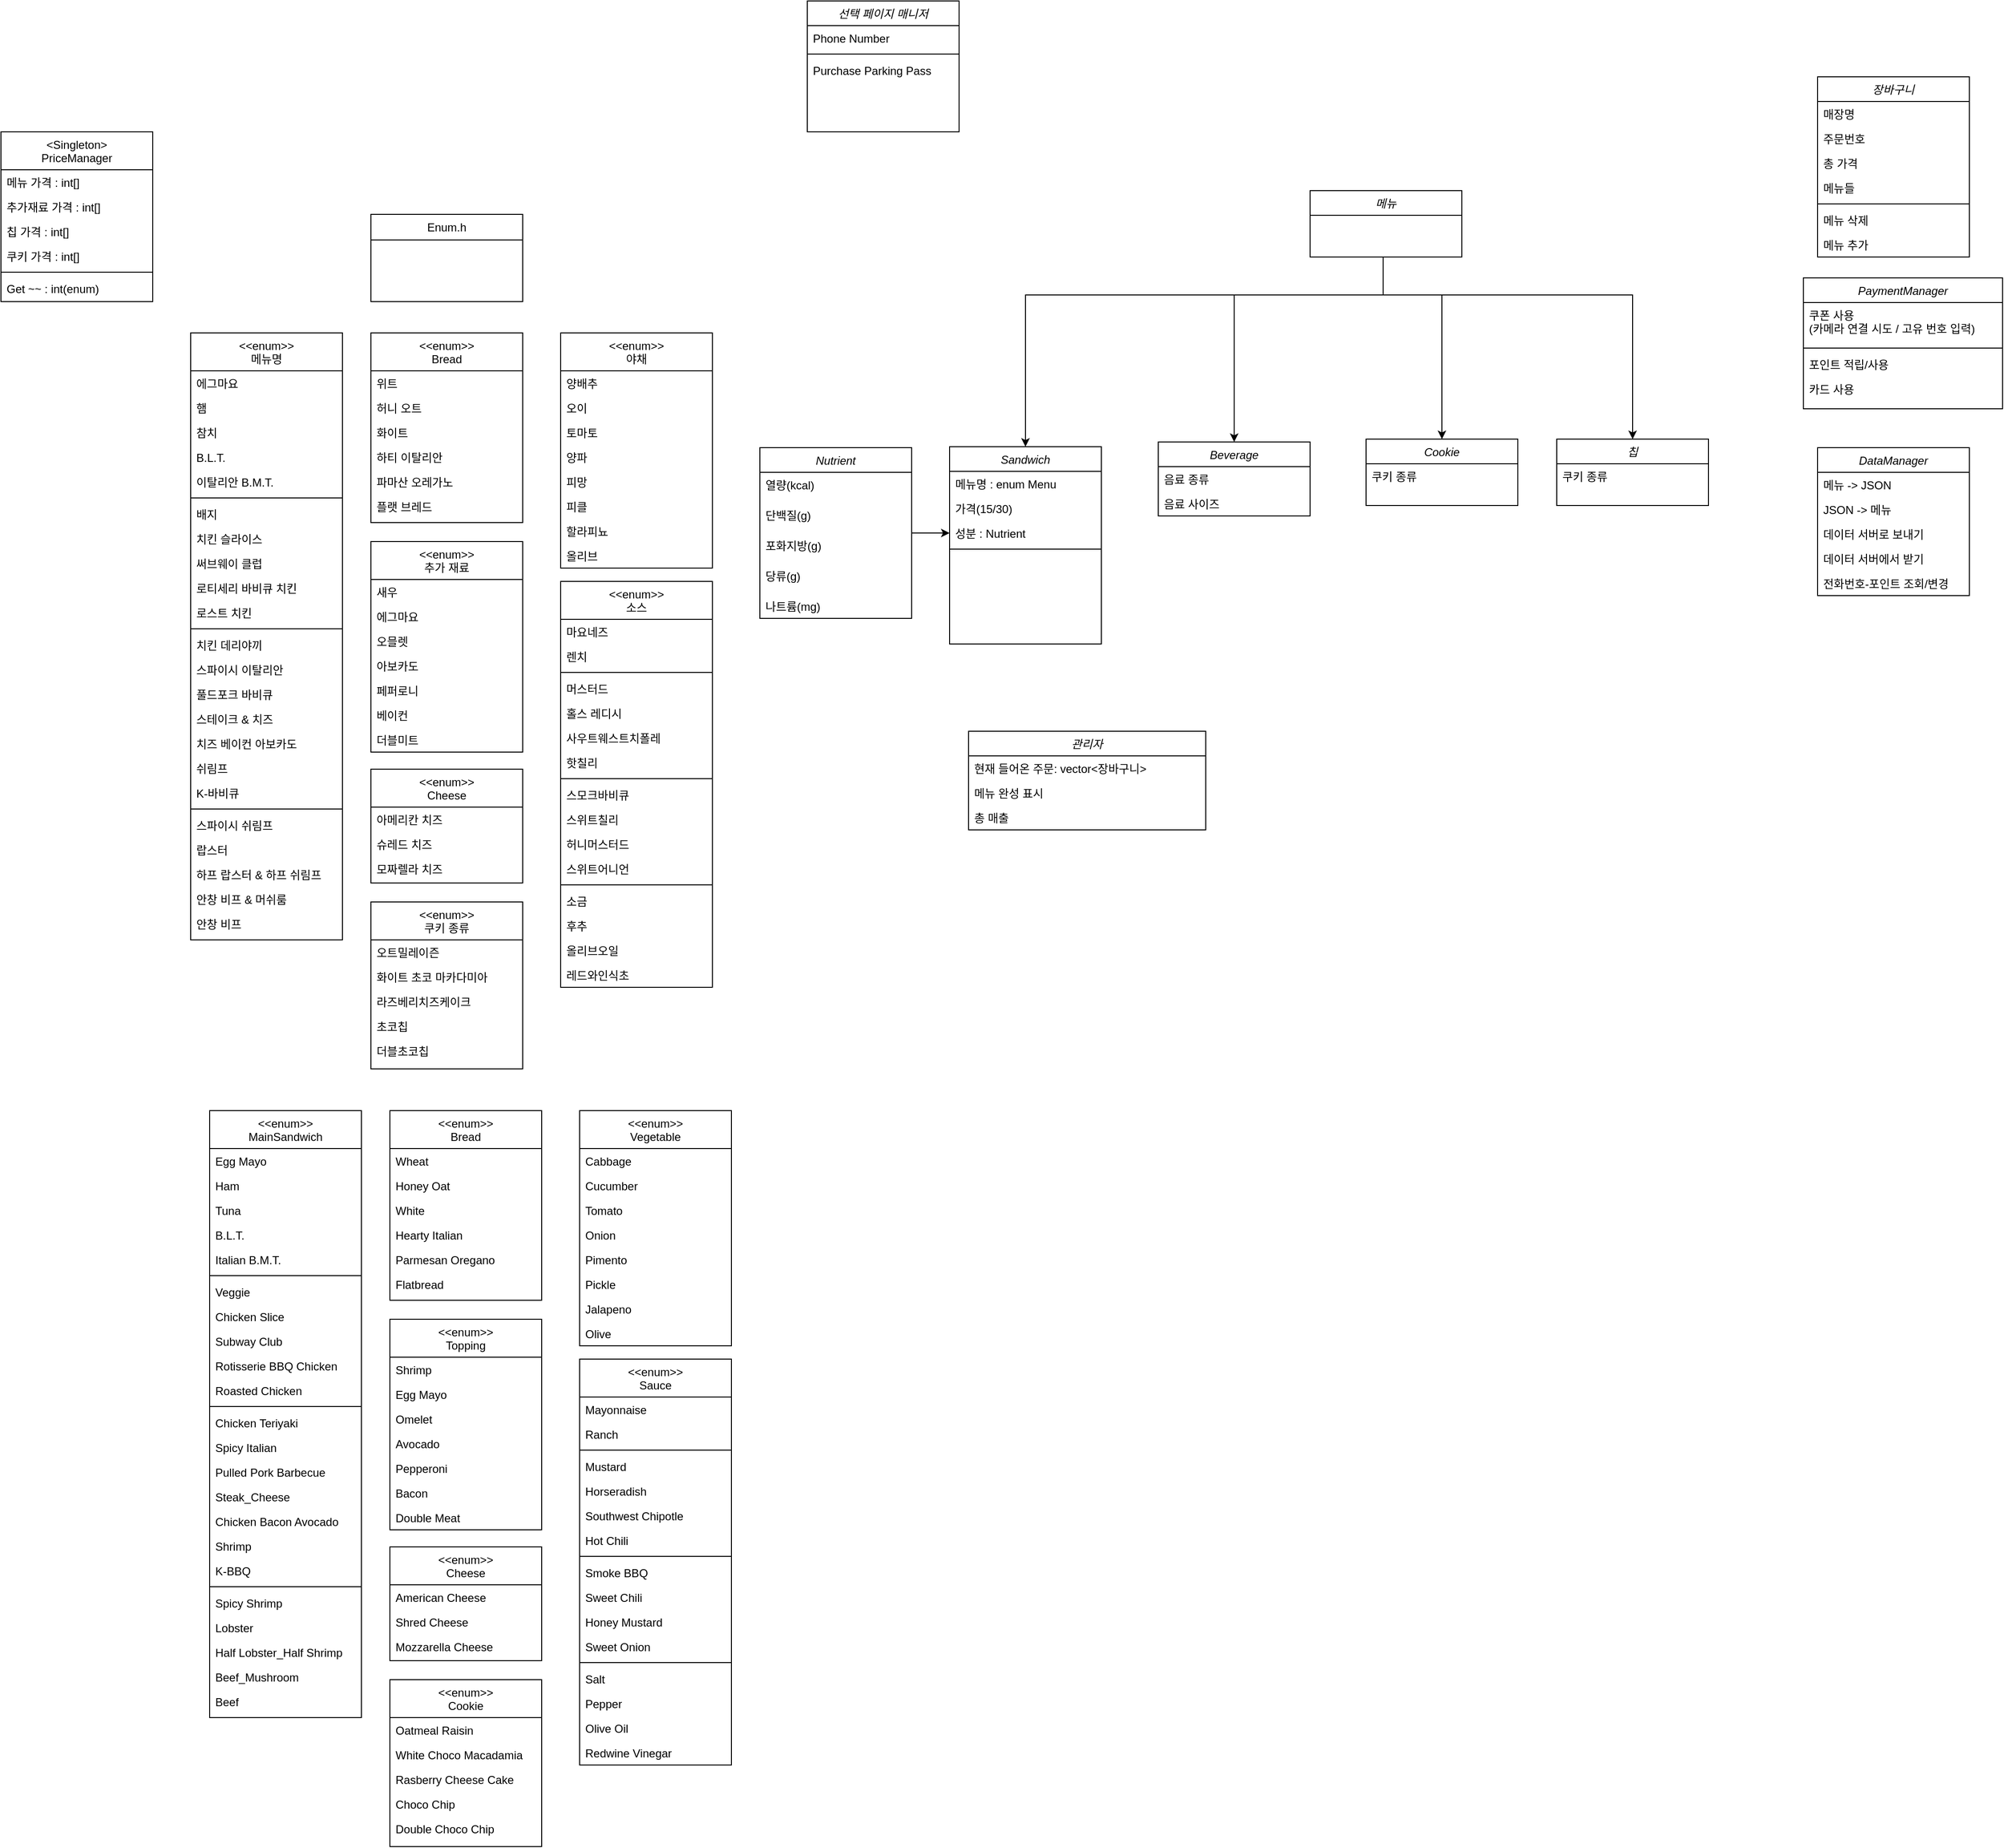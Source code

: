 <mxfile version="24.7.17">
  <diagram id="C5RBs43oDa-KdzZeNtuy" name="Page-1">
    <mxGraphModel dx="2221" dy="499" grid="1" gridSize="10" guides="1" tooltips="1" connect="1" arrows="1" fold="1" page="1" pageScale="1" pageWidth="827" pageHeight="1169" math="0" shadow="0">
      <root>
        <mxCell id="WIyWlLk6GJQsqaUBKTNV-0" />
        <mxCell id="WIyWlLk6GJQsqaUBKTNV-1" parent="WIyWlLk6GJQsqaUBKTNV-0" />
        <mxCell id="HlhbXuRmDf55zSFs6pWT-0" value="Sandwich" style="swimlane;fontStyle=2;align=center;verticalAlign=top;childLayout=stackLayout;horizontal=1;startSize=26;horizontalStack=0;resizeParent=1;resizeLast=0;collapsible=1;marginBottom=0;rounded=0;shadow=0;strokeWidth=1;" parent="WIyWlLk6GJQsqaUBKTNV-1" vertex="1">
          <mxGeometry x="290" y="590" width="160" height="208" as="geometry">
            <mxRectangle x="230" y="140" width="160" height="26" as="alternateBounds" />
          </mxGeometry>
        </mxCell>
        <mxCell id="HlhbXuRmDf55zSFs6pWT-2" value="메뉴명 : enum Menu" style="text;align=left;verticalAlign=top;spacingLeft=4;spacingRight=4;overflow=hidden;rotatable=0;points=[[0,0.5],[1,0.5]];portConstraint=eastwest;rounded=0;shadow=0;html=0;" parent="HlhbXuRmDf55zSFs6pWT-0" vertex="1">
          <mxGeometry y="26" width="160" height="26" as="geometry" />
        </mxCell>
        <mxCell id="HlhbXuRmDf55zSFs6pWT-18" value="가격(15/30)" style="text;align=left;verticalAlign=top;spacingLeft=4;spacingRight=4;overflow=hidden;rotatable=0;points=[[0,0.5],[1,0.5]];portConstraint=eastwest;rounded=0;shadow=0;html=0;" parent="HlhbXuRmDf55zSFs6pWT-0" vertex="1">
          <mxGeometry y="52" width="160" height="26" as="geometry" />
        </mxCell>
        <mxCell id="HlhbXuRmDf55zSFs6pWT-5" value="성분 : Nutrient" style="text;align=left;verticalAlign=top;spacingLeft=4;spacingRight=4;overflow=hidden;rotatable=0;points=[[0,0.5],[1,0.5]];portConstraint=eastwest;" parent="HlhbXuRmDf55zSFs6pWT-0" vertex="1">
          <mxGeometry y="78" width="160" height="26" as="geometry" />
        </mxCell>
        <mxCell id="HlhbXuRmDf55zSFs6pWT-4" value="" style="line;html=1;strokeWidth=1;align=left;verticalAlign=middle;spacingTop=-1;spacingLeft=3;spacingRight=3;rotatable=0;labelPosition=right;points=[];portConstraint=eastwest;" parent="HlhbXuRmDf55zSFs6pWT-0" vertex="1">
          <mxGeometry y="104" width="160" height="8" as="geometry" />
        </mxCell>
        <mxCell id="HlhbXuRmDf55zSFs6pWT-6" value="Beverage" style="swimlane;fontStyle=2;align=center;verticalAlign=top;childLayout=stackLayout;horizontal=1;startSize=26;horizontalStack=0;resizeParent=1;resizeLast=0;collapsible=1;marginBottom=0;rounded=0;shadow=0;strokeWidth=1;" parent="WIyWlLk6GJQsqaUBKTNV-1" vertex="1">
          <mxGeometry x="510" y="585" width="160" height="78" as="geometry">
            <mxRectangle x="230" y="140" width="160" height="26" as="alternateBounds" />
          </mxGeometry>
        </mxCell>
        <mxCell id="HlhbXuRmDf55zSFs6pWT-7" value="음료 종류" style="text;align=left;verticalAlign=top;spacingLeft=4;spacingRight=4;overflow=hidden;rotatable=0;points=[[0,0.5],[1,0.5]];portConstraint=eastwest;rounded=0;shadow=0;html=0;" parent="HlhbXuRmDf55zSFs6pWT-6" vertex="1">
          <mxGeometry y="26" width="160" height="26" as="geometry" />
        </mxCell>
        <mxCell id="HlhbXuRmDf55zSFs6pWT-9" value="음료 사이즈" style="text;align=left;verticalAlign=top;spacingLeft=4;spacingRight=4;overflow=hidden;rotatable=0;points=[[0,0.5],[1,0.5]];portConstraint=eastwest;" parent="HlhbXuRmDf55zSFs6pWT-6" vertex="1">
          <mxGeometry y="52" width="160" height="26" as="geometry" />
        </mxCell>
        <mxCell id="HlhbXuRmDf55zSFs6pWT-14" value="PaymentManager" style="swimlane;fontStyle=2;align=center;verticalAlign=top;childLayout=stackLayout;horizontal=1;startSize=26;horizontalStack=0;resizeParent=1;resizeLast=0;collapsible=1;marginBottom=0;rounded=0;shadow=0;strokeWidth=1;" parent="WIyWlLk6GJQsqaUBKTNV-1" vertex="1">
          <mxGeometry x="1190" y="412" width="210" height="138" as="geometry">
            <mxRectangle x="230" y="140" width="160" height="26" as="alternateBounds" />
          </mxGeometry>
        </mxCell>
        <mxCell id="HlhbXuRmDf55zSFs6pWT-15" value="쿠폰 사용&#xa;(카메라 연결 시도 / 고유 번호 입력)" style="text;align=left;verticalAlign=top;spacingLeft=4;spacingRight=4;overflow=hidden;rotatable=0;points=[[0,0.5],[1,0.5]];portConstraint=eastwest;rounded=0;shadow=0;html=0;" parent="HlhbXuRmDf55zSFs6pWT-14" vertex="1">
          <mxGeometry y="26" width="210" height="44" as="geometry" />
        </mxCell>
        <mxCell id="HlhbXuRmDf55zSFs6pWT-16" value="" style="line;html=1;strokeWidth=1;align=left;verticalAlign=middle;spacingTop=-1;spacingLeft=3;spacingRight=3;rotatable=0;labelPosition=right;points=[];portConstraint=eastwest;" parent="HlhbXuRmDf55zSFs6pWT-14" vertex="1">
          <mxGeometry y="70" width="210" height="8" as="geometry" />
        </mxCell>
        <mxCell id="HlhbXuRmDf55zSFs6pWT-207" value="포인트 적립/사용" style="text;align=left;verticalAlign=top;spacingLeft=4;spacingRight=4;overflow=hidden;rotatable=0;points=[[0,0.5],[1,0.5]];portConstraint=eastwest;rounded=0;shadow=0;html=0;" parent="HlhbXuRmDf55zSFs6pWT-14" vertex="1">
          <mxGeometry y="78" width="210" height="26" as="geometry" />
        </mxCell>
        <mxCell id="HlhbXuRmDf55zSFs6pWT-213" value="카드 사용" style="text;align=left;verticalAlign=top;spacingLeft=4;spacingRight=4;overflow=hidden;rotatable=0;points=[[0,0.5],[1,0.5]];portConstraint=eastwest;rounded=0;shadow=0;html=0;" parent="HlhbXuRmDf55zSFs6pWT-14" vertex="1">
          <mxGeometry y="104" width="210" height="26" as="geometry" />
        </mxCell>
        <mxCell id="HlhbXuRmDf55zSFs6pWT-31" style="edgeStyle=orthogonalEdgeStyle;rounded=0;orthogonalLoop=1;jettySize=auto;html=1;" parent="WIyWlLk6GJQsqaUBKTNV-1" source="HlhbXuRmDf55zSFs6pWT-22" target="HlhbXuRmDf55zSFs6pWT-5" edge="1">
          <mxGeometry relative="1" as="geometry" />
        </mxCell>
        <mxCell id="HlhbXuRmDf55zSFs6pWT-22" value="Nutrient" style="swimlane;fontStyle=2;align=center;verticalAlign=top;childLayout=stackLayout;horizontal=1;startSize=26;horizontalStack=0;resizeParent=1;resizeLast=0;collapsible=1;marginBottom=0;rounded=0;shadow=0;strokeWidth=1;" parent="WIyWlLk6GJQsqaUBKTNV-1" vertex="1">
          <mxGeometry x="90" y="591" width="160" height="180" as="geometry">
            <mxRectangle x="230" y="140" width="160" height="26" as="alternateBounds" />
          </mxGeometry>
        </mxCell>
        <mxCell id="HlhbXuRmDf55zSFs6pWT-25" value="열량(kcal)" style="text;align=left;verticalAlign=top;spacingLeft=4;spacingRight=4;overflow=hidden;rotatable=0;points=[[0,0.5],[1,0.5]];portConstraint=eastwest;rounded=0;shadow=0;html=0;" parent="HlhbXuRmDf55zSFs6pWT-22" vertex="1">
          <mxGeometry y="26" width="160" height="32" as="geometry" />
        </mxCell>
        <mxCell id="HlhbXuRmDf55zSFs6pWT-27" value="단백질(g)" style="text;align=left;verticalAlign=top;spacingLeft=4;spacingRight=4;overflow=hidden;rotatable=0;points=[[0,0.5],[1,0.5]];portConstraint=eastwest;rounded=0;shadow=0;html=0;" parent="HlhbXuRmDf55zSFs6pWT-22" vertex="1">
          <mxGeometry y="58" width="160" height="32" as="geometry" />
        </mxCell>
        <mxCell id="HlhbXuRmDf55zSFs6pWT-28" value="포화지방(g)" style="text;align=left;verticalAlign=top;spacingLeft=4;spacingRight=4;overflow=hidden;rotatable=0;points=[[0,0.5],[1,0.5]];portConstraint=eastwest;rounded=0;shadow=0;html=0;" parent="HlhbXuRmDf55zSFs6pWT-22" vertex="1">
          <mxGeometry y="90" width="160" height="32" as="geometry" />
        </mxCell>
        <mxCell id="HlhbXuRmDf55zSFs6pWT-30" value="당류(g)" style="text;align=left;verticalAlign=top;spacingLeft=4;spacingRight=4;overflow=hidden;rotatable=0;points=[[0,0.5],[1,0.5]];portConstraint=eastwest;rounded=0;shadow=0;html=0;" parent="HlhbXuRmDf55zSFs6pWT-22" vertex="1">
          <mxGeometry y="122" width="160" height="32" as="geometry" />
        </mxCell>
        <mxCell id="HlhbXuRmDf55zSFs6pWT-29" value="나트륨(mg)" style="text;align=left;verticalAlign=top;spacingLeft=4;spacingRight=4;overflow=hidden;rotatable=0;points=[[0,0.5],[1,0.5]];portConstraint=eastwest;" parent="HlhbXuRmDf55zSFs6pWT-22" vertex="1">
          <mxGeometry y="154" width="160" height="26" as="geometry" />
        </mxCell>
        <mxCell id="HlhbXuRmDf55zSFs6pWT-32" value="&lt;&lt;enum&gt;&gt;&#xa;메뉴명" style="swimlane;fontStyle=0;align=center;verticalAlign=top;childLayout=stackLayout;horizontal=1;startSize=40;horizontalStack=0;resizeParent=1;resizeLast=0;collapsible=1;marginBottom=0;rounded=0;shadow=0;strokeWidth=1;" parent="WIyWlLk6GJQsqaUBKTNV-1" vertex="1">
          <mxGeometry x="-510" y="470" width="160" height="640" as="geometry">
            <mxRectangle x="340" y="380" width="170" height="26" as="alternateBounds" />
          </mxGeometry>
        </mxCell>
        <mxCell id="HlhbXuRmDf55zSFs6pWT-33" value="에그마요" style="text;align=left;verticalAlign=top;spacingLeft=4;spacingRight=4;overflow=hidden;rotatable=0;points=[[0,0.5],[1,0.5]];portConstraint=eastwest;" parent="HlhbXuRmDf55zSFs6pWT-32" vertex="1">
          <mxGeometry y="40" width="160" height="26" as="geometry" />
        </mxCell>
        <mxCell id="HlhbXuRmDf55zSFs6pWT-35" value="햄" style="text;align=left;verticalAlign=top;spacingLeft=4;spacingRight=4;overflow=hidden;rotatable=0;points=[[0,0.5],[1,0.5]];portConstraint=eastwest;" parent="HlhbXuRmDf55zSFs6pWT-32" vertex="1">
          <mxGeometry y="66" width="160" height="26" as="geometry" />
        </mxCell>
        <mxCell id="HlhbXuRmDf55zSFs6pWT-40" value="참치" style="text;align=left;verticalAlign=top;spacingLeft=4;spacingRight=4;overflow=hidden;rotatable=0;points=[[0,0.5],[1,0.5]];portConstraint=eastwest;" parent="HlhbXuRmDf55zSFs6pWT-32" vertex="1">
          <mxGeometry y="92" width="160" height="26" as="geometry" />
        </mxCell>
        <mxCell id="HlhbXuRmDf55zSFs6pWT-37" value="B.L.T." style="text;align=left;verticalAlign=top;spacingLeft=4;spacingRight=4;overflow=hidden;rotatable=0;points=[[0,0.5],[1,0.5]];portConstraint=eastwest;" parent="HlhbXuRmDf55zSFs6pWT-32" vertex="1">
          <mxGeometry y="118" width="160" height="26" as="geometry" />
        </mxCell>
        <mxCell id="HlhbXuRmDf55zSFs6pWT-39" value="이탈리안 B.M.T." style="text;align=left;verticalAlign=top;spacingLeft=4;spacingRight=4;overflow=hidden;rotatable=0;points=[[0,0.5],[1,0.5]];portConstraint=eastwest;" parent="HlhbXuRmDf55zSFs6pWT-32" vertex="1">
          <mxGeometry y="144" width="160" height="26" as="geometry" />
        </mxCell>
        <mxCell id="HlhbXuRmDf55zSFs6pWT-42" value="" style="line;html=1;strokeWidth=1;align=left;verticalAlign=middle;spacingTop=-1;spacingLeft=3;spacingRight=3;rotatable=0;labelPosition=right;points=[];portConstraint=eastwest;" parent="HlhbXuRmDf55zSFs6pWT-32" vertex="1">
          <mxGeometry y="170" width="160" height="8" as="geometry" />
        </mxCell>
        <mxCell id="HlhbXuRmDf55zSFs6pWT-36" value="배지" style="text;align=left;verticalAlign=top;spacingLeft=4;spacingRight=4;overflow=hidden;rotatable=0;points=[[0,0.5],[1,0.5]];portConstraint=eastwest;" parent="HlhbXuRmDf55zSFs6pWT-32" vertex="1">
          <mxGeometry y="178" width="160" height="26" as="geometry" />
        </mxCell>
        <mxCell id="HlhbXuRmDf55zSFs6pWT-38" value="치킨 슬라이스" style="text;align=left;verticalAlign=top;spacingLeft=4;spacingRight=4;overflow=hidden;rotatable=0;points=[[0,0.5],[1,0.5]];portConstraint=eastwest;" parent="HlhbXuRmDf55zSFs6pWT-32" vertex="1">
          <mxGeometry y="204" width="160" height="26" as="geometry" />
        </mxCell>
        <mxCell id="HlhbXuRmDf55zSFs6pWT-41" value="써브웨이 클럽" style="text;align=left;verticalAlign=top;spacingLeft=4;spacingRight=4;overflow=hidden;rotatable=0;points=[[0,0.5],[1,0.5]];portConstraint=eastwest;" parent="HlhbXuRmDf55zSFs6pWT-32" vertex="1">
          <mxGeometry y="230" width="160" height="26" as="geometry" />
        </mxCell>
        <mxCell id="HlhbXuRmDf55zSFs6pWT-43" value="로티세리 바비큐 치킨" style="text;align=left;verticalAlign=top;spacingLeft=4;spacingRight=4;overflow=hidden;rotatable=0;points=[[0,0.5],[1,0.5]];portConstraint=eastwest;" parent="HlhbXuRmDf55zSFs6pWT-32" vertex="1">
          <mxGeometry y="256" width="160" height="26" as="geometry" />
        </mxCell>
        <mxCell id="HlhbXuRmDf55zSFs6pWT-44" value="로스트 치킨" style="text;align=left;verticalAlign=top;spacingLeft=4;spacingRight=4;overflow=hidden;rotatable=0;points=[[0,0.5],[1,0.5]];portConstraint=eastwest;" parent="HlhbXuRmDf55zSFs6pWT-32" vertex="1">
          <mxGeometry y="282" width="160" height="26" as="geometry" />
        </mxCell>
        <mxCell id="HlhbXuRmDf55zSFs6pWT-46" value="" style="line;html=1;strokeWidth=1;align=left;verticalAlign=middle;spacingTop=-1;spacingLeft=3;spacingRight=3;rotatable=0;labelPosition=right;points=[];portConstraint=eastwest;" parent="HlhbXuRmDf55zSFs6pWT-32" vertex="1">
          <mxGeometry y="308" width="160" height="8" as="geometry" />
        </mxCell>
        <mxCell id="HlhbXuRmDf55zSFs6pWT-45" value="치킨 데리야끼" style="text;align=left;verticalAlign=top;spacingLeft=4;spacingRight=4;overflow=hidden;rotatable=0;points=[[0,0.5],[1,0.5]];portConstraint=eastwest;" parent="HlhbXuRmDf55zSFs6pWT-32" vertex="1">
          <mxGeometry y="316" width="160" height="26" as="geometry" />
        </mxCell>
        <mxCell id="HlhbXuRmDf55zSFs6pWT-48" value="스파이시 이탈리안" style="text;align=left;verticalAlign=top;spacingLeft=4;spacingRight=4;overflow=hidden;rotatable=0;points=[[0,0.5],[1,0.5]];portConstraint=eastwest;" parent="HlhbXuRmDf55zSFs6pWT-32" vertex="1">
          <mxGeometry y="342" width="160" height="26" as="geometry" />
        </mxCell>
        <mxCell id="HlhbXuRmDf55zSFs6pWT-49" value="풀드포크 바비큐" style="text;align=left;verticalAlign=top;spacingLeft=4;spacingRight=4;overflow=hidden;rotatable=0;points=[[0,0.5],[1,0.5]];portConstraint=eastwest;" parent="HlhbXuRmDf55zSFs6pWT-32" vertex="1">
          <mxGeometry y="368" width="160" height="26" as="geometry" />
        </mxCell>
        <mxCell id="HlhbXuRmDf55zSFs6pWT-50" value="스테이크 &amp; 치즈" style="text;align=left;verticalAlign=top;spacingLeft=4;spacingRight=4;overflow=hidden;rotatable=0;points=[[0,0.5],[1,0.5]];portConstraint=eastwest;" parent="HlhbXuRmDf55zSFs6pWT-32" vertex="1">
          <mxGeometry y="394" width="160" height="26" as="geometry" />
        </mxCell>
        <mxCell id="HlhbXuRmDf55zSFs6pWT-51" value="치즈 베이컨 아보카도" style="text;align=left;verticalAlign=top;spacingLeft=4;spacingRight=4;overflow=hidden;rotatable=0;points=[[0,0.5],[1,0.5]];portConstraint=eastwest;" parent="HlhbXuRmDf55zSFs6pWT-32" vertex="1">
          <mxGeometry y="420" width="160" height="26" as="geometry" />
        </mxCell>
        <mxCell id="HlhbXuRmDf55zSFs6pWT-52" value="쉬림프" style="text;align=left;verticalAlign=top;spacingLeft=4;spacingRight=4;overflow=hidden;rotatable=0;points=[[0,0.5],[1,0.5]];portConstraint=eastwest;" parent="HlhbXuRmDf55zSFs6pWT-32" vertex="1">
          <mxGeometry y="446" width="160" height="26" as="geometry" />
        </mxCell>
        <mxCell id="HlhbXuRmDf55zSFs6pWT-53" value="K-바비큐" style="text;align=left;verticalAlign=top;spacingLeft=4;spacingRight=4;overflow=hidden;rotatable=0;points=[[0,0.5],[1,0.5]];portConstraint=eastwest;" parent="HlhbXuRmDf55zSFs6pWT-32" vertex="1">
          <mxGeometry y="472" width="160" height="26" as="geometry" />
        </mxCell>
        <mxCell id="HlhbXuRmDf55zSFs6pWT-54" value="" style="line;html=1;strokeWidth=1;align=left;verticalAlign=middle;spacingTop=-1;spacingLeft=3;spacingRight=3;rotatable=0;labelPosition=right;points=[];portConstraint=eastwest;" parent="HlhbXuRmDf55zSFs6pWT-32" vertex="1">
          <mxGeometry y="498" width="160" height="8" as="geometry" />
        </mxCell>
        <mxCell id="HlhbXuRmDf55zSFs6pWT-55" value="스파이시 쉬림프" style="text;align=left;verticalAlign=top;spacingLeft=4;spacingRight=4;overflow=hidden;rotatable=0;points=[[0,0.5],[1,0.5]];portConstraint=eastwest;" parent="HlhbXuRmDf55zSFs6pWT-32" vertex="1">
          <mxGeometry y="506" width="160" height="26" as="geometry" />
        </mxCell>
        <mxCell id="HlhbXuRmDf55zSFs6pWT-56" value="랍스터" style="text;align=left;verticalAlign=top;spacingLeft=4;spacingRight=4;overflow=hidden;rotatable=0;points=[[0,0.5],[1,0.5]];portConstraint=eastwest;" parent="HlhbXuRmDf55zSFs6pWT-32" vertex="1">
          <mxGeometry y="532" width="160" height="26" as="geometry" />
        </mxCell>
        <mxCell id="HlhbXuRmDf55zSFs6pWT-57" value="하프 랍스터 &amp; 하프 쉬림프" style="text;align=left;verticalAlign=top;spacingLeft=4;spacingRight=4;overflow=hidden;rotatable=0;points=[[0,0.5],[1,0.5]];portConstraint=eastwest;" parent="HlhbXuRmDf55zSFs6pWT-32" vertex="1">
          <mxGeometry y="558" width="160" height="26" as="geometry" />
        </mxCell>
        <mxCell id="HlhbXuRmDf55zSFs6pWT-58" value="안창 비프 &amp; 머쉬룸" style="text;align=left;verticalAlign=top;spacingLeft=4;spacingRight=4;overflow=hidden;rotatable=0;points=[[0,0.5],[1,0.5]];portConstraint=eastwest;" parent="HlhbXuRmDf55zSFs6pWT-32" vertex="1">
          <mxGeometry y="584" width="160" height="26" as="geometry" />
        </mxCell>
        <mxCell id="HlhbXuRmDf55zSFs6pWT-59" value="안창 비프" style="text;align=left;verticalAlign=top;spacingLeft=4;spacingRight=4;overflow=hidden;rotatable=0;points=[[0,0.5],[1,0.5]];portConstraint=eastwest;" parent="HlhbXuRmDf55zSFs6pWT-32" vertex="1">
          <mxGeometry y="610" width="160" height="26" as="geometry" />
        </mxCell>
        <mxCell id="HlhbXuRmDf55zSFs6pWT-60" value="&lt;&lt;enum&gt;&gt;&#xa;Bread" style="swimlane;fontStyle=0;align=center;verticalAlign=top;childLayout=stackLayout;horizontal=1;startSize=40;horizontalStack=0;resizeParent=1;resizeLast=0;collapsible=1;marginBottom=0;rounded=0;shadow=0;strokeWidth=1;" parent="WIyWlLk6GJQsqaUBKTNV-1" vertex="1">
          <mxGeometry x="-320" y="470" width="160" height="200" as="geometry">
            <mxRectangle x="340" y="380" width="170" height="26" as="alternateBounds" />
          </mxGeometry>
        </mxCell>
        <mxCell id="HlhbXuRmDf55zSFs6pWT-61" value="위트" style="text;align=left;verticalAlign=top;spacingLeft=4;spacingRight=4;overflow=hidden;rotatable=0;points=[[0,0.5],[1,0.5]];portConstraint=eastwest;" parent="HlhbXuRmDf55zSFs6pWT-60" vertex="1">
          <mxGeometry y="40" width="160" height="26" as="geometry" />
        </mxCell>
        <mxCell id="HlhbXuRmDf55zSFs6pWT-62" value="허니 오트" style="text;align=left;verticalAlign=top;spacingLeft=4;spacingRight=4;overflow=hidden;rotatable=0;points=[[0,0.5],[1,0.5]];portConstraint=eastwest;" parent="HlhbXuRmDf55zSFs6pWT-60" vertex="1">
          <mxGeometry y="66" width="160" height="26" as="geometry" />
        </mxCell>
        <mxCell id="HlhbXuRmDf55zSFs6pWT-63" value="화이트" style="text;align=left;verticalAlign=top;spacingLeft=4;spacingRight=4;overflow=hidden;rotatable=0;points=[[0,0.5],[1,0.5]];portConstraint=eastwest;" parent="HlhbXuRmDf55zSFs6pWT-60" vertex="1">
          <mxGeometry y="92" width="160" height="26" as="geometry" />
        </mxCell>
        <mxCell id="HlhbXuRmDf55zSFs6pWT-64" value="하티 이탈리안" style="text;align=left;verticalAlign=top;spacingLeft=4;spacingRight=4;overflow=hidden;rotatable=0;points=[[0,0.5],[1,0.5]];portConstraint=eastwest;" parent="HlhbXuRmDf55zSFs6pWT-60" vertex="1">
          <mxGeometry y="118" width="160" height="26" as="geometry" />
        </mxCell>
        <mxCell id="HlhbXuRmDf55zSFs6pWT-65" value="파마산 오레가노" style="text;align=left;verticalAlign=top;spacingLeft=4;spacingRight=4;overflow=hidden;rotatable=0;points=[[0,0.5],[1,0.5]];portConstraint=eastwest;" parent="HlhbXuRmDf55zSFs6pWT-60" vertex="1">
          <mxGeometry y="144" width="160" height="26" as="geometry" />
        </mxCell>
        <mxCell id="HlhbXuRmDf55zSFs6pWT-67" value="플랫 브레드" style="text;align=left;verticalAlign=top;spacingLeft=4;spacingRight=4;overflow=hidden;rotatable=0;points=[[0,0.5],[1,0.5]];portConstraint=eastwest;" parent="HlhbXuRmDf55zSFs6pWT-60" vertex="1">
          <mxGeometry y="170" width="160" height="26" as="geometry" />
        </mxCell>
        <mxCell id="HlhbXuRmDf55zSFs6pWT-86" value="&lt;&lt;enum&gt;&gt;&#xa;추가 재료" style="swimlane;fontStyle=0;align=center;verticalAlign=top;childLayout=stackLayout;horizontal=1;startSize=40;horizontalStack=0;resizeParent=1;resizeLast=0;collapsible=1;marginBottom=0;rounded=0;shadow=0;strokeWidth=1;" parent="WIyWlLk6GJQsqaUBKTNV-1" vertex="1">
          <mxGeometry x="-320" y="690" width="160" height="222" as="geometry">
            <mxRectangle x="340" y="380" width="170" height="26" as="alternateBounds" />
          </mxGeometry>
        </mxCell>
        <mxCell id="HlhbXuRmDf55zSFs6pWT-87" value="새우" style="text;align=left;verticalAlign=top;spacingLeft=4;spacingRight=4;overflow=hidden;rotatable=0;points=[[0,0.5],[1,0.5]];portConstraint=eastwest;" parent="HlhbXuRmDf55zSFs6pWT-86" vertex="1">
          <mxGeometry y="40" width="160" height="26" as="geometry" />
        </mxCell>
        <mxCell id="HlhbXuRmDf55zSFs6pWT-88" value="에그마요" style="text;align=left;verticalAlign=top;spacingLeft=4;spacingRight=4;overflow=hidden;rotatable=0;points=[[0,0.5],[1,0.5]];portConstraint=eastwest;" parent="HlhbXuRmDf55zSFs6pWT-86" vertex="1">
          <mxGeometry y="66" width="160" height="26" as="geometry" />
        </mxCell>
        <mxCell id="HlhbXuRmDf55zSFs6pWT-89" value="오믈렛" style="text;align=left;verticalAlign=top;spacingLeft=4;spacingRight=4;overflow=hidden;rotatable=0;points=[[0,0.5],[1,0.5]];portConstraint=eastwest;" parent="HlhbXuRmDf55zSFs6pWT-86" vertex="1">
          <mxGeometry y="92" width="160" height="26" as="geometry" />
        </mxCell>
        <mxCell id="HlhbXuRmDf55zSFs6pWT-90" value="아보카도" style="text;align=left;verticalAlign=top;spacingLeft=4;spacingRight=4;overflow=hidden;rotatable=0;points=[[0,0.5],[1,0.5]];portConstraint=eastwest;" parent="HlhbXuRmDf55zSFs6pWT-86" vertex="1">
          <mxGeometry y="118" width="160" height="26" as="geometry" />
        </mxCell>
        <mxCell id="HlhbXuRmDf55zSFs6pWT-91" value="페퍼로니" style="text;align=left;verticalAlign=top;spacingLeft=4;spacingRight=4;overflow=hidden;rotatable=0;points=[[0,0.5],[1,0.5]];portConstraint=eastwest;" parent="HlhbXuRmDf55zSFs6pWT-86" vertex="1">
          <mxGeometry y="144" width="160" height="26" as="geometry" />
        </mxCell>
        <mxCell id="HlhbXuRmDf55zSFs6pWT-92" value="베이컨" style="text;align=left;verticalAlign=top;spacingLeft=4;spacingRight=4;overflow=hidden;rotatable=0;points=[[0,0.5],[1,0.5]];portConstraint=eastwest;" parent="HlhbXuRmDf55zSFs6pWT-86" vertex="1">
          <mxGeometry y="170" width="160" height="26" as="geometry" />
        </mxCell>
        <mxCell id="HlhbXuRmDf55zSFs6pWT-100" value="더블미트" style="text;align=left;verticalAlign=top;spacingLeft=4;spacingRight=4;overflow=hidden;rotatable=0;points=[[0,0.5],[1,0.5]];portConstraint=eastwest;" parent="HlhbXuRmDf55zSFs6pWT-86" vertex="1">
          <mxGeometry y="196" width="160" height="26" as="geometry" />
        </mxCell>
        <mxCell id="HlhbXuRmDf55zSFs6pWT-93" value="&lt;&lt;enum&gt;&gt;&#xa;Cheese" style="swimlane;fontStyle=0;align=center;verticalAlign=top;childLayout=stackLayout;horizontal=1;startSize=40;horizontalStack=0;resizeParent=1;resizeLast=0;collapsible=1;marginBottom=0;rounded=0;shadow=0;strokeWidth=1;" parent="WIyWlLk6GJQsqaUBKTNV-1" vertex="1">
          <mxGeometry x="-320" y="930" width="160" height="120" as="geometry">
            <mxRectangle x="340" y="380" width="170" height="26" as="alternateBounds" />
          </mxGeometry>
        </mxCell>
        <mxCell id="HlhbXuRmDf55zSFs6pWT-94" value="아메리칸 치즈" style="text;align=left;verticalAlign=top;spacingLeft=4;spacingRight=4;overflow=hidden;rotatable=0;points=[[0,0.5],[1,0.5]];portConstraint=eastwest;" parent="HlhbXuRmDf55zSFs6pWT-93" vertex="1">
          <mxGeometry y="40" width="160" height="26" as="geometry" />
        </mxCell>
        <mxCell id="HlhbXuRmDf55zSFs6pWT-95" value="슈레드 치즈" style="text;align=left;verticalAlign=top;spacingLeft=4;spacingRight=4;overflow=hidden;rotatable=0;points=[[0,0.5],[1,0.5]];portConstraint=eastwest;" parent="HlhbXuRmDf55zSFs6pWT-93" vertex="1">
          <mxGeometry y="66" width="160" height="26" as="geometry" />
        </mxCell>
        <mxCell id="HlhbXuRmDf55zSFs6pWT-96" value="모짜렐라 치즈" style="text;align=left;verticalAlign=top;spacingLeft=4;spacingRight=4;overflow=hidden;rotatable=0;points=[[0,0.5],[1,0.5]];portConstraint=eastwest;" parent="HlhbXuRmDf55zSFs6pWT-93" vertex="1">
          <mxGeometry y="92" width="160" height="26" as="geometry" />
        </mxCell>
        <mxCell id="HlhbXuRmDf55zSFs6pWT-101" value="&lt;&lt;enum&gt;&gt;&#xa;야채" style="swimlane;fontStyle=0;align=center;verticalAlign=top;childLayout=stackLayout;horizontal=1;startSize=40;horizontalStack=0;resizeParent=1;resizeLast=0;collapsible=1;marginBottom=0;rounded=0;shadow=0;strokeWidth=1;" parent="WIyWlLk6GJQsqaUBKTNV-1" vertex="1">
          <mxGeometry x="-120" y="470" width="160" height="248" as="geometry">
            <mxRectangle x="340" y="380" width="170" height="26" as="alternateBounds" />
          </mxGeometry>
        </mxCell>
        <mxCell id="HlhbXuRmDf55zSFs6pWT-102" value="양배추" style="text;align=left;verticalAlign=top;spacingLeft=4;spacingRight=4;overflow=hidden;rotatable=0;points=[[0,0.5],[1,0.5]];portConstraint=eastwest;" parent="HlhbXuRmDf55zSFs6pWT-101" vertex="1">
          <mxGeometry y="40" width="160" height="26" as="geometry" />
        </mxCell>
        <mxCell id="HlhbXuRmDf55zSFs6pWT-103" value="오이" style="text;align=left;verticalAlign=top;spacingLeft=4;spacingRight=4;overflow=hidden;rotatable=0;points=[[0,0.5],[1,0.5]];portConstraint=eastwest;" parent="HlhbXuRmDf55zSFs6pWT-101" vertex="1">
          <mxGeometry y="66" width="160" height="26" as="geometry" />
        </mxCell>
        <mxCell id="HlhbXuRmDf55zSFs6pWT-104" value="토마토" style="text;align=left;verticalAlign=top;spacingLeft=4;spacingRight=4;overflow=hidden;rotatable=0;points=[[0,0.5],[1,0.5]];portConstraint=eastwest;" parent="HlhbXuRmDf55zSFs6pWT-101" vertex="1">
          <mxGeometry y="92" width="160" height="26" as="geometry" />
        </mxCell>
        <mxCell id="HlhbXuRmDf55zSFs6pWT-105" value="양파" style="text;align=left;verticalAlign=top;spacingLeft=4;spacingRight=4;overflow=hidden;rotatable=0;points=[[0,0.5],[1,0.5]];portConstraint=eastwest;" parent="HlhbXuRmDf55zSFs6pWT-101" vertex="1">
          <mxGeometry y="118" width="160" height="26" as="geometry" />
        </mxCell>
        <mxCell id="HlhbXuRmDf55zSFs6pWT-106" value="피망" style="text;align=left;verticalAlign=top;spacingLeft=4;spacingRight=4;overflow=hidden;rotatable=0;points=[[0,0.5],[1,0.5]];portConstraint=eastwest;" parent="HlhbXuRmDf55zSFs6pWT-101" vertex="1">
          <mxGeometry y="144" width="160" height="26" as="geometry" />
        </mxCell>
        <mxCell id="HlhbXuRmDf55zSFs6pWT-108" value="피클" style="text;align=left;verticalAlign=top;spacingLeft=4;spacingRight=4;overflow=hidden;rotatable=0;points=[[0,0.5],[1,0.5]];portConstraint=eastwest;" parent="HlhbXuRmDf55zSFs6pWT-101" vertex="1">
          <mxGeometry y="170" width="160" height="26" as="geometry" />
        </mxCell>
        <mxCell id="HlhbXuRmDf55zSFs6pWT-107" value="할라피뇨" style="text;align=left;verticalAlign=top;spacingLeft=4;spacingRight=4;overflow=hidden;rotatable=0;points=[[0,0.5],[1,0.5]];portConstraint=eastwest;" parent="HlhbXuRmDf55zSFs6pWT-101" vertex="1">
          <mxGeometry y="196" width="160" height="26" as="geometry" />
        </mxCell>
        <mxCell id="HlhbXuRmDf55zSFs6pWT-109" value="올리브" style="text;align=left;verticalAlign=top;spacingLeft=4;spacingRight=4;overflow=hidden;rotatable=0;points=[[0,0.5],[1,0.5]];portConstraint=eastwest;" parent="HlhbXuRmDf55zSFs6pWT-101" vertex="1">
          <mxGeometry y="222" width="160" height="26" as="geometry" />
        </mxCell>
        <mxCell id="HlhbXuRmDf55zSFs6pWT-110" value="&lt;&lt;enum&gt;&gt;&#xa;소스" style="swimlane;fontStyle=0;align=center;verticalAlign=top;childLayout=stackLayout;horizontal=1;startSize=40;horizontalStack=0;resizeParent=1;resizeLast=0;collapsible=1;marginBottom=0;rounded=0;shadow=0;strokeWidth=1;" parent="WIyWlLk6GJQsqaUBKTNV-1" vertex="1">
          <mxGeometry x="-120" y="732" width="160" height="428" as="geometry">
            <mxRectangle x="340" y="380" width="170" height="26" as="alternateBounds" />
          </mxGeometry>
        </mxCell>
        <mxCell id="HlhbXuRmDf55zSFs6pWT-111" value="마요네즈" style="text;align=left;verticalAlign=top;spacingLeft=4;spacingRight=4;overflow=hidden;rotatable=0;points=[[0,0.5],[1,0.5]];portConstraint=eastwest;" parent="HlhbXuRmDf55zSFs6pWT-110" vertex="1">
          <mxGeometry y="40" width="160" height="26" as="geometry" />
        </mxCell>
        <mxCell id="HlhbXuRmDf55zSFs6pWT-112" value="렌치" style="text;align=left;verticalAlign=top;spacingLeft=4;spacingRight=4;overflow=hidden;rotatable=0;points=[[0,0.5],[1,0.5]];portConstraint=eastwest;" parent="HlhbXuRmDf55zSFs6pWT-110" vertex="1">
          <mxGeometry y="66" width="160" height="26" as="geometry" />
        </mxCell>
        <mxCell id="HlhbXuRmDf55zSFs6pWT-119" value="" style="line;html=1;strokeWidth=1;align=left;verticalAlign=middle;spacingTop=-1;spacingLeft=3;spacingRight=3;rotatable=0;labelPosition=right;points=[];portConstraint=eastwest;" parent="HlhbXuRmDf55zSFs6pWT-110" vertex="1">
          <mxGeometry y="92" width="160" height="8" as="geometry" />
        </mxCell>
        <mxCell id="HlhbXuRmDf55zSFs6pWT-113" value="머스터드" style="text;align=left;verticalAlign=top;spacingLeft=4;spacingRight=4;overflow=hidden;rotatable=0;points=[[0,0.5],[1,0.5]];portConstraint=eastwest;" parent="HlhbXuRmDf55zSFs6pWT-110" vertex="1">
          <mxGeometry y="100" width="160" height="26" as="geometry" />
        </mxCell>
        <mxCell id="HlhbXuRmDf55zSFs6pWT-114" value="홀스 레디시" style="text;align=left;verticalAlign=top;spacingLeft=4;spacingRight=4;overflow=hidden;rotatable=0;points=[[0,0.5],[1,0.5]];portConstraint=eastwest;" parent="HlhbXuRmDf55zSFs6pWT-110" vertex="1">
          <mxGeometry y="126" width="160" height="26" as="geometry" />
        </mxCell>
        <mxCell id="HlhbXuRmDf55zSFs6pWT-115" value="사우트웨스트치폴레" style="text;align=left;verticalAlign=top;spacingLeft=4;spacingRight=4;overflow=hidden;rotatable=0;points=[[0,0.5],[1,0.5]];portConstraint=eastwest;" parent="HlhbXuRmDf55zSFs6pWT-110" vertex="1">
          <mxGeometry y="152" width="160" height="26" as="geometry" />
        </mxCell>
        <mxCell id="HlhbXuRmDf55zSFs6pWT-116" value="핫칠리" style="text;align=left;verticalAlign=top;spacingLeft=4;spacingRight=4;overflow=hidden;rotatable=0;points=[[0,0.5],[1,0.5]];portConstraint=eastwest;" parent="HlhbXuRmDf55zSFs6pWT-110" vertex="1">
          <mxGeometry y="178" width="160" height="26" as="geometry" />
        </mxCell>
        <mxCell id="HlhbXuRmDf55zSFs6pWT-120" value="" style="line;html=1;strokeWidth=1;align=left;verticalAlign=middle;spacingTop=-1;spacingLeft=3;spacingRight=3;rotatable=0;labelPosition=right;points=[];portConstraint=eastwest;" parent="HlhbXuRmDf55zSFs6pWT-110" vertex="1">
          <mxGeometry y="204" width="160" height="8" as="geometry" />
        </mxCell>
        <mxCell id="HlhbXuRmDf55zSFs6pWT-117" value="스모크바비큐" style="text;align=left;verticalAlign=top;spacingLeft=4;spacingRight=4;overflow=hidden;rotatable=0;points=[[0,0.5],[1,0.5]];portConstraint=eastwest;" parent="HlhbXuRmDf55zSFs6pWT-110" vertex="1">
          <mxGeometry y="212" width="160" height="26" as="geometry" />
        </mxCell>
        <mxCell id="HlhbXuRmDf55zSFs6pWT-118" value="스위트칠리" style="text;align=left;verticalAlign=top;spacingLeft=4;spacingRight=4;overflow=hidden;rotatable=0;points=[[0,0.5],[1,0.5]];portConstraint=eastwest;" parent="HlhbXuRmDf55zSFs6pWT-110" vertex="1">
          <mxGeometry y="238" width="160" height="26" as="geometry" />
        </mxCell>
        <mxCell id="HlhbXuRmDf55zSFs6pWT-121" value="허니머스터드" style="text;align=left;verticalAlign=top;spacingLeft=4;spacingRight=4;overflow=hidden;rotatable=0;points=[[0,0.5],[1,0.5]];portConstraint=eastwest;" parent="HlhbXuRmDf55zSFs6pWT-110" vertex="1">
          <mxGeometry y="264" width="160" height="26" as="geometry" />
        </mxCell>
        <mxCell id="HlhbXuRmDf55zSFs6pWT-122" value="스위트어니언" style="text;align=left;verticalAlign=top;spacingLeft=4;spacingRight=4;overflow=hidden;rotatable=0;points=[[0,0.5],[1,0.5]];portConstraint=eastwest;" parent="HlhbXuRmDf55zSFs6pWT-110" vertex="1">
          <mxGeometry y="290" width="160" height="26" as="geometry" />
        </mxCell>
        <mxCell id="HlhbXuRmDf55zSFs6pWT-124" value="" style="line;html=1;strokeWidth=1;align=left;verticalAlign=middle;spacingTop=-1;spacingLeft=3;spacingRight=3;rotatable=0;labelPosition=right;points=[];portConstraint=eastwest;" parent="HlhbXuRmDf55zSFs6pWT-110" vertex="1">
          <mxGeometry y="316" width="160" height="8" as="geometry" />
        </mxCell>
        <mxCell id="HlhbXuRmDf55zSFs6pWT-123" value="소금" style="text;align=left;verticalAlign=top;spacingLeft=4;spacingRight=4;overflow=hidden;rotatable=0;points=[[0,0.5],[1,0.5]];portConstraint=eastwest;" parent="HlhbXuRmDf55zSFs6pWT-110" vertex="1">
          <mxGeometry y="324" width="160" height="26" as="geometry" />
        </mxCell>
        <mxCell id="HlhbXuRmDf55zSFs6pWT-125" value="후추" style="text;align=left;verticalAlign=top;spacingLeft=4;spacingRight=4;overflow=hidden;rotatable=0;points=[[0,0.5],[1,0.5]];portConstraint=eastwest;" parent="HlhbXuRmDf55zSFs6pWT-110" vertex="1">
          <mxGeometry y="350" width="160" height="26" as="geometry" />
        </mxCell>
        <mxCell id="HlhbXuRmDf55zSFs6pWT-127" value="올리브오일" style="text;align=left;verticalAlign=top;spacingLeft=4;spacingRight=4;overflow=hidden;rotatable=0;points=[[0,0.5],[1,0.5]];portConstraint=eastwest;" parent="HlhbXuRmDf55zSFs6pWT-110" vertex="1">
          <mxGeometry y="376" width="160" height="26" as="geometry" />
        </mxCell>
        <mxCell id="HlhbXuRmDf55zSFs6pWT-126" value="레드와인식초" style="text;align=left;verticalAlign=top;spacingLeft=4;spacingRight=4;overflow=hidden;rotatable=0;points=[[0,0.5],[1,0.5]];portConstraint=eastwest;" parent="HlhbXuRmDf55zSFs6pWT-110" vertex="1">
          <mxGeometry y="402" width="160" height="26" as="geometry" />
        </mxCell>
        <mxCell id="HlhbXuRmDf55zSFs6pWT-128" value="Cookie" style="swimlane;fontStyle=2;align=center;verticalAlign=top;childLayout=stackLayout;horizontal=1;startSize=26;horizontalStack=0;resizeParent=1;resizeLast=0;collapsible=1;marginBottom=0;rounded=0;shadow=0;strokeWidth=1;" parent="WIyWlLk6GJQsqaUBKTNV-1" vertex="1">
          <mxGeometry x="729" y="582" width="160" height="70" as="geometry">
            <mxRectangle x="230" y="140" width="160" height="26" as="alternateBounds" />
          </mxGeometry>
        </mxCell>
        <mxCell id="HlhbXuRmDf55zSFs6pWT-129" value="쿠키 종류" style="text;align=left;verticalAlign=top;spacingLeft=4;spacingRight=4;overflow=hidden;rotatable=0;points=[[0,0.5],[1,0.5]];portConstraint=eastwest;rounded=0;shadow=0;html=0;" parent="HlhbXuRmDf55zSFs6pWT-128" vertex="1">
          <mxGeometry y="26" width="160" height="44" as="geometry" />
        </mxCell>
        <mxCell id="HlhbXuRmDf55zSFs6pWT-132" value="&lt;&lt;enum&gt;&gt;&#xa;쿠키 종류" style="swimlane;fontStyle=0;align=center;verticalAlign=top;childLayout=stackLayout;horizontal=1;startSize=40;horizontalStack=0;resizeParent=1;resizeLast=0;collapsible=1;marginBottom=0;rounded=0;shadow=0;strokeWidth=1;" parent="WIyWlLk6GJQsqaUBKTNV-1" vertex="1">
          <mxGeometry x="-320" y="1070" width="160" height="176" as="geometry">
            <mxRectangle x="340" y="380" width="170" height="26" as="alternateBounds" />
          </mxGeometry>
        </mxCell>
        <mxCell id="HlhbXuRmDf55zSFs6pWT-133" value="오트밀레이즌" style="text;align=left;verticalAlign=top;spacingLeft=4;spacingRight=4;overflow=hidden;rotatable=0;points=[[0,0.5],[1,0.5]];portConstraint=eastwest;" parent="HlhbXuRmDf55zSFs6pWT-132" vertex="1">
          <mxGeometry y="40" width="160" height="26" as="geometry" />
        </mxCell>
        <mxCell id="HlhbXuRmDf55zSFs6pWT-134" value="화이트 초코 마카다미아" style="text;align=left;verticalAlign=top;spacingLeft=4;spacingRight=4;overflow=hidden;rotatable=0;points=[[0,0.5],[1,0.5]];portConstraint=eastwest;" parent="HlhbXuRmDf55zSFs6pWT-132" vertex="1">
          <mxGeometry y="66" width="160" height="26" as="geometry" />
        </mxCell>
        <mxCell id="HlhbXuRmDf55zSFs6pWT-135" value="라즈베리치즈케이크" style="text;align=left;verticalAlign=top;spacingLeft=4;spacingRight=4;overflow=hidden;rotatable=0;points=[[0,0.5],[1,0.5]];portConstraint=eastwest;" parent="HlhbXuRmDf55zSFs6pWT-132" vertex="1">
          <mxGeometry y="92" width="160" height="26" as="geometry" />
        </mxCell>
        <mxCell id="HlhbXuRmDf55zSFs6pWT-136" value="초코칩" style="text;align=left;verticalAlign=top;spacingLeft=4;spacingRight=4;overflow=hidden;rotatable=0;points=[[0,0.5],[1,0.5]];portConstraint=eastwest;" parent="HlhbXuRmDf55zSFs6pWT-132" vertex="1">
          <mxGeometry y="118" width="160" height="26" as="geometry" />
        </mxCell>
        <mxCell id="HlhbXuRmDf55zSFs6pWT-137" value="더블초코칩" style="text;align=left;verticalAlign=top;spacingLeft=4;spacingRight=4;overflow=hidden;rotatable=0;points=[[0,0.5],[1,0.5]];portConstraint=eastwest;" parent="HlhbXuRmDf55zSFs6pWT-132" vertex="1">
          <mxGeometry y="144" width="160" height="26" as="geometry" />
        </mxCell>
        <mxCell id="HlhbXuRmDf55zSFs6pWT-144" style="edgeStyle=orthogonalEdgeStyle;rounded=0;orthogonalLoop=1;jettySize=auto;html=1;" parent="WIyWlLk6GJQsqaUBKTNV-1" source="HlhbXuRmDf55zSFs6pWT-141" target="HlhbXuRmDf55zSFs6pWT-6" edge="1">
          <mxGeometry relative="1" as="geometry">
            <Array as="points">
              <mxPoint x="747" y="430" />
              <mxPoint x="590" y="430" />
            </Array>
          </mxGeometry>
        </mxCell>
        <mxCell id="HlhbXuRmDf55zSFs6pWT-145" style="edgeStyle=orthogonalEdgeStyle;rounded=0;orthogonalLoop=1;jettySize=auto;html=1;entryX=0.5;entryY=0;entryDx=0;entryDy=0;" parent="WIyWlLk6GJQsqaUBKTNV-1" source="HlhbXuRmDf55zSFs6pWT-141" target="HlhbXuRmDf55zSFs6pWT-0" edge="1">
          <mxGeometry relative="1" as="geometry">
            <Array as="points">
              <mxPoint x="747" y="430" />
              <mxPoint x="370" y="430" />
            </Array>
          </mxGeometry>
        </mxCell>
        <mxCell id="HlhbXuRmDf55zSFs6pWT-146" style="edgeStyle=orthogonalEdgeStyle;rounded=0;orthogonalLoop=1;jettySize=auto;html=1;" parent="WIyWlLk6GJQsqaUBKTNV-1" source="HlhbXuRmDf55zSFs6pWT-141" target="HlhbXuRmDf55zSFs6pWT-128" edge="1">
          <mxGeometry relative="1" as="geometry">
            <Array as="points">
              <mxPoint x="747" y="430" />
              <mxPoint x="809" y="430" />
            </Array>
          </mxGeometry>
        </mxCell>
        <mxCell id="HlhbXuRmDf55zSFs6pWT-150" style="edgeStyle=orthogonalEdgeStyle;rounded=0;orthogonalLoop=1;jettySize=auto;html=1;entryX=0.5;entryY=0;entryDx=0;entryDy=0;" parent="WIyWlLk6GJQsqaUBKTNV-1" source="HlhbXuRmDf55zSFs6pWT-141" target="HlhbXuRmDf55zSFs6pWT-148" edge="1">
          <mxGeometry relative="1" as="geometry">
            <Array as="points">
              <mxPoint x="747" y="430" />
              <mxPoint x="1010" y="430" />
            </Array>
          </mxGeometry>
        </mxCell>
        <mxCell id="HlhbXuRmDf55zSFs6pWT-141" value="메뉴" style="swimlane;fontStyle=2;align=center;verticalAlign=top;childLayout=stackLayout;horizontal=1;startSize=26;horizontalStack=0;resizeParent=1;resizeLast=0;collapsible=1;marginBottom=0;rounded=0;shadow=0;strokeWidth=1;" parent="WIyWlLk6GJQsqaUBKTNV-1" vertex="1">
          <mxGeometry x="670" y="320" width="160" height="70" as="geometry">
            <mxRectangle x="230" y="140" width="160" height="26" as="alternateBounds" />
          </mxGeometry>
        </mxCell>
        <mxCell id="HlhbXuRmDf55zSFs6pWT-148" value="칩" style="swimlane;fontStyle=2;align=center;verticalAlign=top;childLayout=stackLayout;horizontal=1;startSize=26;horizontalStack=0;resizeParent=1;resizeLast=0;collapsible=1;marginBottom=0;rounded=0;shadow=0;strokeWidth=1;" parent="WIyWlLk6GJQsqaUBKTNV-1" vertex="1">
          <mxGeometry x="930" y="582" width="160" height="70" as="geometry">
            <mxRectangle x="230" y="140" width="160" height="26" as="alternateBounds" />
          </mxGeometry>
        </mxCell>
        <mxCell id="HlhbXuRmDf55zSFs6pWT-149" value="쿠키 종류" style="text;align=left;verticalAlign=top;spacingLeft=4;spacingRight=4;overflow=hidden;rotatable=0;points=[[0,0.5],[1,0.5]];portConstraint=eastwest;rounded=0;shadow=0;html=0;" parent="HlhbXuRmDf55zSFs6pWT-148" vertex="1">
          <mxGeometry y="26" width="160" height="44" as="geometry" />
        </mxCell>
        <mxCell id="HlhbXuRmDf55zSFs6pWT-151" value="DataManager" style="swimlane;fontStyle=2;align=center;verticalAlign=top;childLayout=stackLayout;horizontal=1;startSize=26;horizontalStack=0;resizeParent=1;resizeLast=0;collapsible=1;marginBottom=0;rounded=0;shadow=0;strokeWidth=1;" parent="WIyWlLk6GJQsqaUBKTNV-1" vertex="1">
          <mxGeometry x="1205" y="591" width="160" height="156" as="geometry">
            <mxRectangle x="230" y="140" width="160" height="26" as="alternateBounds" />
          </mxGeometry>
        </mxCell>
        <mxCell id="HlhbXuRmDf55zSFs6pWT-152" value="메뉴 -&gt; JSON" style="text;align=left;verticalAlign=top;spacingLeft=4;spacingRight=4;overflow=hidden;rotatable=0;points=[[0,0.5],[1,0.5]];portConstraint=eastwest;rounded=0;shadow=0;html=0;" parent="HlhbXuRmDf55zSFs6pWT-151" vertex="1">
          <mxGeometry y="26" width="160" height="26" as="geometry" />
        </mxCell>
        <mxCell id="HlhbXuRmDf55zSFs6pWT-155" value="JSON -&gt; 메뉴" style="text;align=left;verticalAlign=top;spacingLeft=4;spacingRight=4;overflow=hidden;rotatable=0;points=[[0,0.5],[1,0.5]];portConstraint=eastwest;rounded=0;shadow=0;html=0;" parent="HlhbXuRmDf55zSFs6pWT-151" vertex="1">
          <mxGeometry y="52" width="160" height="26" as="geometry" />
        </mxCell>
        <mxCell id="HlhbXuRmDf55zSFs6pWT-205" value="데이터 서버로 보내기" style="text;align=left;verticalAlign=top;spacingLeft=4;spacingRight=4;overflow=hidden;rotatable=0;points=[[0,0.5],[1,0.5]];portConstraint=eastwest;rounded=0;shadow=0;html=0;" parent="HlhbXuRmDf55zSFs6pWT-151" vertex="1">
          <mxGeometry y="78" width="160" height="26" as="geometry" />
        </mxCell>
        <mxCell id="HlhbXuRmDf55zSFs6pWT-212" value="데이터 서버에서 받기" style="text;align=left;verticalAlign=top;spacingLeft=4;spacingRight=4;overflow=hidden;rotatable=0;points=[[0,0.5],[1,0.5]];portConstraint=eastwest;rounded=0;shadow=0;html=0;" parent="HlhbXuRmDf55zSFs6pWT-151" vertex="1">
          <mxGeometry y="104" width="160" height="26" as="geometry" />
        </mxCell>
        <mxCell id="HlhbXuRmDf55zSFs6pWT-206" value="전화번호-포인트 조회/변경" style="text;align=left;verticalAlign=top;spacingLeft=4;spacingRight=4;overflow=hidden;rotatable=0;points=[[0,0.5],[1,0.5]];portConstraint=eastwest;rounded=0;shadow=0;html=0;" parent="HlhbXuRmDf55zSFs6pWT-151" vertex="1">
          <mxGeometry y="130" width="160" height="26" as="geometry" />
        </mxCell>
        <mxCell id="HlhbXuRmDf55zSFs6pWT-161" value="장바구니" style="swimlane;fontStyle=2;align=center;verticalAlign=top;childLayout=stackLayout;horizontal=1;startSize=26;horizontalStack=0;resizeParent=1;resizeLast=0;collapsible=1;marginBottom=0;rounded=0;shadow=0;strokeWidth=1;" parent="WIyWlLk6GJQsqaUBKTNV-1" vertex="1">
          <mxGeometry x="1205" y="200" width="160" height="190" as="geometry">
            <mxRectangle x="230" y="140" width="160" height="26" as="alternateBounds" />
          </mxGeometry>
        </mxCell>
        <mxCell id="HlhbXuRmDf55zSFs6pWT-214" value="매장명" style="text;align=left;verticalAlign=top;spacingLeft=4;spacingRight=4;overflow=hidden;rotatable=0;points=[[0,0.5],[1,0.5]];portConstraint=eastwest;rounded=0;shadow=0;html=0;" parent="HlhbXuRmDf55zSFs6pWT-161" vertex="1">
          <mxGeometry y="26" width="160" height="26" as="geometry" />
        </mxCell>
        <mxCell id="HlhbXuRmDf55zSFs6pWT-215" value="주문번호" style="text;align=left;verticalAlign=top;spacingLeft=4;spacingRight=4;overflow=hidden;rotatable=0;points=[[0,0.5],[1,0.5]];portConstraint=eastwest;rounded=0;shadow=0;html=0;" parent="HlhbXuRmDf55zSFs6pWT-161" vertex="1">
          <mxGeometry y="52" width="160" height="26" as="geometry" />
        </mxCell>
        <mxCell id="HlhbXuRmDf55zSFs6pWT-166" value="총 가격" style="text;align=left;verticalAlign=top;spacingLeft=4;spacingRight=4;overflow=hidden;rotatable=0;points=[[0,0.5],[1,0.5]];portConstraint=eastwest;rounded=0;shadow=0;html=0;" parent="HlhbXuRmDf55zSFs6pWT-161" vertex="1">
          <mxGeometry y="78" width="160" height="26" as="geometry" />
        </mxCell>
        <mxCell id="HlhbXuRmDf55zSFs6pWT-167" value="메뉴들" style="text;align=left;verticalAlign=top;spacingLeft=4;spacingRight=4;overflow=hidden;rotatable=0;points=[[0,0.5],[1,0.5]];portConstraint=eastwest;rounded=0;shadow=0;html=0;" parent="HlhbXuRmDf55zSFs6pWT-161" vertex="1">
          <mxGeometry y="104" width="160" height="26" as="geometry" />
        </mxCell>
        <mxCell id="HlhbXuRmDf55zSFs6pWT-168" value="" style="line;html=1;strokeWidth=1;align=left;verticalAlign=middle;spacingTop=-1;spacingLeft=3;spacingRight=3;rotatable=0;labelPosition=right;points=[];portConstraint=eastwest;" parent="HlhbXuRmDf55zSFs6pWT-161" vertex="1">
          <mxGeometry y="130" width="160" height="8" as="geometry" />
        </mxCell>
        <mxCell id="HlhbXuRmDf55zSFs6pWT-165" value="메뉴 삭제" style="text;align=left;verticalAlign=top;spacingLeft=4;spacingRight=4;overflow=hidden;rotatable=0;points=[[0,0.5],[1,0.5]];portConstraint=eastwest;rounded=0;shadow=0;html=0;" parent="HlhbXuRmDf55zSFs6pWT-161" vertex="1">
          <mxGeometry y="138" width="160" height="26" as="geometry" />
        </mxCell>
        <mxCell id="HlhbXuRmDf55zSFs6pWT-164" value="메뉴 추가" style="text;align=left;verticalAlign=top;spacingLeft=4;spacingRight=4;overflow=hidden;rotatable=0;points=[[0,0.5],[1,0.5]];portConstraint=eastwest;rounded=0;shadow=0;html=0;" parent="HlhbXuRmDf55zSFs6pWT-161" vertex="1">
          <mxGeometry y="164" width="160" height="26" as="geometry" />
        </mxCell>
        <mxCell id="HlhbXuRmDf55zSFs6pWT-169" value="선택 페이지 매니저" style="swimlane;fontStyle=2;align=center;verticalAlign=top;childLayout=stackLayout;horizontal=1;startSize=26;horizontalStack=0;resizeParent=1;resizeLast=0;collapsible=1;marginBottom=0;rounded=0;shadow=0;strokeWidth=1;" parent="WIyWlLk6GJQsqaUBKTNV-1" vertex="1">
          <mxGeometry x="140" y="120" width="160" height="138" as="geometry">
            <mxRectangle x="230" y="140" width="160" height="26" as="alternateBounds" />
          </mxGeometry>
        </mxCell>
        <mxCell id="HlhbXuRmDf55zSFs6pWT-170" value="Phone Number" style="text;align=left;verticalAlign=top;spacingLeft=4;spacingRight=4;overflow=hidden;rotatable=0;points=[[0,0.5],[1,0.5]];portConstraint=eastwest;rounded=0;shadow=0;html=0;" parent="HlhbXuRmDf55zSFs6pWT-169" vertex="1">
          <mxGeometry y="26" width="160" height="26" as="geometry" />
        </mxCell>
        <mxCell id="HlhbXuRmDf55zSFs6pWT-171" value="" style="line;html=1;strokeWidth=1;align=left;verticalAlign=middle;spacingTop=-1;spacingLeft=3;spacingRight=3;rotatable=0;labelPosition=right;points=[];portConstraint=eastwest;" parent="HlhbXuRmDf55zSFs6pWT-169" vertex="1">
          <mxGeometry y="52" width="160" height="8" as="geometry" />
        </mxCell>
        <mxCell id="HlhbXuRmDf55zSFs6pWT-172" value="Purchase Parking Pass" style="text;align=left;verticalAlign=top;spacingLeft=4;spacingRight=4;overflow=hidden;rotatable=0;points=[[0,0.5],[1,0.5]];portConstraint=eastwest;" parent="HlhbXuRmDf55zSFs6pWT-169" vertex="1">
          <mxGeometry y="60" width="160" height="26" as="geometry" />
        </mxCell>
        <mxCell id="HlhbXuRmDf55zSFs6pWT-175" value="&lt;Singleton&gt;&#xa;PriceManager" style="swimlane;fontStyle=0;align=center;verticalAlign=top;childLayout=stackLayout;horizontal=1;startSize=40;horizontalStack=0;resizeParent=1;resizeLast=0;collapsible=1;marginBottom=0;rounded=0;shadow=0;strokeWidth=1;" parent="WIyWlLk6GJQsqaUBKTNV-1" vertex="1">
          <mxGeometry x="-710" y="258" width="160" height="179" as="geometry">
            <mxRectangle x="340" y="380" width="170" height="26" as="alternateBounds" />
          </mxGeometry>
        </mxCell>
        <mxCell id="HlhbXuRmDf55zSFs6pWT-193" value="메뉴 가격 : int[]" style="text;align=left;verticalAlign=top;spacingLeft=4;spacingRight=4;overflow=hidden;rotatable=0;points=[[0,0.5],[1,0.5]];portConstraint=eastwest;" parent="HlhbXuRmDf55zSFs6pWT-175" vertex="1">
          <mxGeometry y="40" width="160" height="26" as="geometry" />
        </mxCell>
        <mxCell id="HlhbXuRmDf55zSFs6pWT-200" value="추가재료 가격 : int[]" style="text;align=left;verticalAlign=top;spacingLeft=4;spacingRight=4;overflow=hidden;rotatable=0;points=[[0,0.5],[1,0.5]];portConstraint=eastwest;" parent="HlhbXuRmDf55zSFs6pWT-175" vertex="1">
          <mxGeometry y="66" width="160" height="26" as="geometry" />
        </mxCell>
        <mxCell id="HlhbXuRmDf55zSFs6pWT-201" value="칩 가격 : int[]" style="text;align=left;verticalAlign=top;spacingLeft=4;spacingRight=4;overflow=hidden;rotatable=0;points=[[0,0.5],[1,0.5]];portConstraint=eastwest;" parent="HlhbXuRmDf55zSFs6pWT-175" vertex="1">
          <mxGeometry y="92" width="160" height="26" as="geometry" />
        </mxCell>
        <mxCell id="HlhbXuRmDf55zSFs6pWT-202" value="쿠키 가격 : int[]" style="text;align=left;verticalAlign=top;spacingLeft=4;spacingRight=4;overflow=hidden;rotatable=0;points=[[0,0.5],[1,0.5]];portConstraint=eastwest;" parent="HlhbXuRmDf55zSFs6pWT-175" vertex="1">
          <mxGeometry y="118" width="160" height="26" as="geometry" />
        </mxCell>
        <mxCell id="HlhbXuRmDf55zSFs6pWT-203" value="" style="line;html=1;strokeWidth=1;align=left;verticalAlign=middle;spacingTop=-1;spacingLeft=3;spacingRight=3;rotatable=0;labelPosition=right;points=[];portConstraint=eastwest;" parent="HlhbXuRmDf55zSFs6pWT-175" vertex="1">
          <mxGeometry y="144" width="160" height="8" as="geometry" />
        </mxCell>
        <mxCell id="HlhbXuRmDf55zSFs6pWT-204" value="Get ~~ : int(enum)" style="text;align=left;verticalAlign=top;spacingLeft=4;spacingRight=4;overflow=hidden;rotatable=0;points=[[0,0.5],[1,0.5]];portConstraint=eastwest;" parent="HlhbXuRmDf55zSFs6pWT-175" vertex="1">
          <mxGeometry y="152" width="160" height="26" as="geometry" />
        </mxCell>
        <mxCell id="HlhbXuRmDf55zSFs6pWT-217" value="관리자" style="swimlane;fontStyle=2;align=center;verticalAlign=top;childLayout=stackLayout;horizontal=1;startSize=26;horizontalStack=0;resizeParent=1;resizeLast=0;collapsible=1;marginBottom=0;rounded=0;shadow=0;strokeWidth=1;" parent="WIyWlLk6GJQsqaUBKTNV-1" vertex="1">
          <mxGeometry x="310" y="890" width="250" height="104" as="geometry">
            <mxRectangle x="230" y="140" width="160" height="26" as="alternateBounds" />
          </mxGeometry>
        </mxCell>
        <mxCell id="HlhbXuRmDf55zSFs6pWT-218" value="현재 들어온 주문: vector&lt;장바구니&gt;" style="text;align=left;verticalAlign=top;spacingLeft=4;spacingRight=4;overflow=hidden;rotatable=0;points=[[0,0.5],[1,0.5]];portConstraint=eastwest;rounded=0;shadow=0;html=0;" parent="HlhbXuRmDf55zSFs6pWT-217" vertex="1">
          <mxGeometry y="26" width="250" height="26" as="geometry" />
        </mxCell>
        <mxCell id="HlhbXuRmDf55zSFs6pWT-219" value="메뉴 완성 표시" style="text;align=left;verticalAlign=top;spacingLeft=4;spacingRight=4;overflow=hidden;rotatable=0;points=[[0,0.5],[1,0.5]];portConstraint=eastwest;rounded=0;shadow=0;html=0;" parent="HlhbXuRmDf55zSFs6pWT-217" vertex="1">
          <mxGeometry y="52" width="250" height="26" as="geometry" />
        </mxCell>
        <mxCell id="HlhbXuRmDf55zSFs6pWT-220" value="총 매출" style="text;align=left;verticalAlign=top;spacingLeft=4;spacingRight=4;overflow=hidden;rotatable=0;points=[[0,0.5],[1,0.5]];portConstraint=eastwest;rounded=0;shadow=0;html=0;" parent="HlhbXuRmDf55zSFs6pWT-217" vertex="1">
          <mxGeometry y="78" width="250" height="26" as="geometry" />
        </mxCell>
        <mxCell id="HlhbXuRmDf55zSFs6pWT-221" value="Enum.h" style="swimlane;fontStyle=0;align=center;verticalAlign=top;childLayout=stackLayout;horizontal=1;startSize=27;horizontalStack=0;resizeParent=1;resizeLast=0;collapsible=1;marginBottom=0;rounded=0;shadow=0;strokeWidth=1;" parent="WIyWlLk6GJQsqaUBKTNV-1" vertex="1">
          <mxGeometry x="-320" y="345" width="160" height="92" as="geometry">
            <mxRectangle x="340" y="380" width="170" height="26" as="alternateBounds" />
          </mxGeometry>
        </mxCell>
        <mxCell id="HRLrWE2D1GyYjxzupyKD-0" value="&lt;&lt;enum&gt;&gt;&#xa;MainSandwich" style="swimlane;fontStyle=0;align=center;verticalAlign=top;childLayout=stackLayout;horizontal=1;startSize=40;horizontalStack=0;resizeParent=1;resizeLast=0;collapsible=1;marginBottom=0;rounded=0;shadow=0;strokeWidth=1;" vertex="1" parent="WIyWlLk6GJQsqaUBKTNV-1">
          <mxGeometry x="-490" y="1290" width="160" height="640" as="geometry">
            <mxRectangle x="340" y="380" width="170" height="26" as="alternateBounds" />
          </mxGeometry>
        </mxCell>
        <mxCell id="HRLrWE2D1GyYjxzupyKD-1" value="Egg Mayo" style="text;align=left;verticalAlign=top;spacingLeft=4;spacingRight=4;overflow=hidden;rotatable=0;points=[[0,0.5],[1,0.5]];portConstraint=eastwest;" vertex="1" parent="HRLrWE2D1GyYjxzupyKD-0">
          <mxGeometry y="40" width="160" height="26" as="geometry" />
        </mxCell>
        <mxCell id="HRLrWE2D1GyYjxzupyKD-2" value="Ham" style="text;align=left;verticalAlign=top;spacingLeft=4;spacingRight=4;overflow=hidden;rotatable=0;points=[[0,0.5],[1,0.5]];portConstraint=eastwest;" vertex="1" parent="HRLrWE2D1GyYjxzupyKD-0">
          <mxGeometry y="66" width="160" height="26" as="geometry" />
        </mxCell>
        <mxCell id="HRLrWE2D1GyYjxzupyKD-3" value="Tuna" style="text;align=left;verticalAlign=top;spacingLeft=4;spacingRight=4;overflow=hidden;rotatable=0;points=[[0,0.5],[1,0.5]];portConstraint=eastwest;" vertex="1" parent="HRLrWE2D1GyYjxzupyKD-0">
          <mxGeometry y="92" width="160" height="26" as="geometry" />
        </mxCell>
        <mxCell id="HRLrWE2D1GyYjxzupyKD-4" value="B.L.T." style="text;align=left;verticalAlign=top;spacingLeft=4;spacingRight=4;overflow=hidden;rotatable=0;points=[[0,0.5],[1,0.5]];portConstraint=eastwest;" vertex="1" parent="HRLrWE2D1GyYjxzupyKD-0">
          <mxGeometry y="118" width="160" height="26" as="geometry" />
        </mxCell>
        <mxCell id="HRLrWE2D1GyYjxzupyKD-5" value="Italian B.M.T." style="text;align=left;verticalAlign=top;spacingLeft=4;spacingRight=4;overflow=hidden;rotatable=0;points=[[0,0.5],[1,0.5]];portConstraint=eastwest;" vertex="1" parent="HRLrWE2D1GyYjxzupyKD-0">
          <mxGeometry y="144" width="160" height="26" as="geometry" />
        </mxCell>
        <mxCell id="HRLrWE2D1GyYjxzupyKD-6" value="" style="line;html=1;strokeWidth=1;align=left;verticalAlign=middle;spacingTop=-1;spacingLeft=3;spacingRight=3;rotatable=0;labelPosition=right;points=[];portConstraint=eastwest;" vertex="1" parent="HRLrWE2D1GyYjxzupyKD-0">
          <mxGeometry y="170" width="160" height="8" as="geometry" />
        </mxCell>
        <mxCell id="HRLrWE2D1GyYjxzupyKD-7" value="Veggie" style="text;align=left;verticalAlign=top;spacingLeft=4;spacingRight=4;overflow=hidden;rotatable=0;points=[[0,0.5],[1,0.5]];portConstraint=eastwest;" vertex="1" parent="HRLrWE2D1GyYjxzupyKD-0">
          <mxGeometry y="178" width="160" height="26" as="geometry" />
        </mxCell>
        <mxCell id="HRLrWE2D1GyYjxzupyKD-8" value="Chicken Slice" style="text;align=left;verticalAlign=top;spacingLeft=4;spacingRight=4;overflow=hidden;rotatable=0;points=[[0,0.5],[1,0.5]];portConstraint=eastwest;" vertex="1" parent="HRLrWE2D1GyYjxzupyKD-0">
          <mxGeometry y="204" width="160" height="26" as="geometry" />
        </mxCell>
        <mxCell id="HRLrWE2D1GyYjxzupyKD-9" value="Subway Club" style="text;align=left;verticalAlign=top;spacingLeft=4;spacingRight=4;overflow=hidden;rotatable=0;points=[[0,0.5],[1,0.5]];portConstraint=eastwest;" vertex="1" parent="HRLrWE2D1GyYjxzupyKD-0">
          <mxGeometry y="230" width="160" height="26" as="geometry" />
        </mxCell>
        <mxCell id="HRLrWE2D1GyYjxzupyKD-10" value="Rotisserie BBQ Chicken" style="text;align=left;verticalAlign=top;spacingLeft=4;spacingRight=4;overflow=hidden;rotatable=0;points=[[0,0.5],[1,0.5]];portConstraint=eastwest;" vertex="1" parent="HRLrWE2D1GyYjxzupyKD-0">
          <mxGeometry y="256" width="160" height="26" as="geometry" />
        </mxCell>
        <mxCell id="HRLrWE2D1GyYjxzupyKD-11" value="Roasted Chicken" style="text;align=left;verticalAlign=top;spacingLeft=4;spacingRight=4;overflow=hidden;rotatable=0;points=[[0,0.5],[1,0.5]];portConstraint=eastwest;" vertex="1" parent="HRLrWE2D1GyYjxzupyKD-0">
          <mxGeometry y="282" width="160" height="26" as="geometry" />
        </mxCell>
        <mxCell id="HRLrWE2D1GyYjxzupyKD-12" value="" style="line;html=1;strokeWidth=1;align=left;verticalAlign=middle;spacingTop=-1;spacingLeft=3;spacingRight=3;rotatable=0;labelPosition=right;points=[];portConstraint=eastwest;" vertex="1" parent="HRLrWE2D1GyYjxzupyKD-0">
          <mxGeometry y="308" width="160" height="8" as="geometry" />
        </mxCell>
        <mxCell id="HRLrWE2D1GyYjxzupyKD-13" value="Chicken Teriyaki" style="text;align=left;verticalAlign=top;spacingLeft=4;spacingRight=4;overflow=hidden;rotatable=0;points=[[0,0.5],[1,0.5]];portConstraint=eastwest;" vertex="1" parent="HRLrWE2D1GyYjxzupyKD-0">
          <mxGeometry y="316" width="160" height="26" as="geometry" />
        </mxCell>
        <mxCell id="HRLrWE2D1GyYjxzupyKD-14" value="Spicy Italian" style="text;align=left;verticalAlign=top;spacingLeft=4;spacingRight=4;overflow=hidden;rotatable=0;points=[[0,0.5],[1,0.5]];portConstraint=eastwest;" vertex="1" parent="HRLrWE2D1GyYjxzupyKD-0">
          <mxGeometry y="342" width="160" height="26" as="geometry" />
        </mxCell>
        <mxCell id="HRLrWE2D1GyYjxzupyKD-15" value="Pulled Pork Barbecue" style="text;align=left;verticalAlign=top;spacingLeft=4;spacingRight=4;overflow=hidden;rotatable=0;points=[[0,0.5],[1,0.5]];portConstraint=eastwest;" vertex="1" parent="HRLrWE2D1GyYjxzupyKD-0">
          <mxGeometry y="368" width="160" height="26" as="geometry" />
        </mxCell>
        <mxCell id="HRLrWE2D1GyYjxzupyKD-16" value="Steak_Cheese" style="text;align=left;verticalAlign=top;spacingLeft=4;spacingRight=4;overflow=hidden;rotatable=0;points=[[0,0.5],[1,0.5]];portConstraint=eastwest;" vertex="1" parent="HRLrWE2D1GyYjxzupyKD-0">
          <mxGeometry y="394" width="160" height="26" as="geometry" />
        </mxCell>
        <mxCell id="HRLrWE2D1GyYjxzupyKD-17" value="Chicken Bacon Avocado" style="text;align=left;verticalAlign=top;spacingLeft=4;spacingRight=4;overflow=hidden;rotatable=0;points=[[0,0.5],[1,0.5]];portConstraint=eastwest;" vertex="1" parent="HRLrWE2D1GyYjxzupyKD-0">
          <mxGeometry y="420" width="160" height="26" as="geometry" />
        </mxCell>
        <mxCell id="HRLrWE2D1GyYjxzupyKD-18" value="Shrimp" style="text;align=left;verticalAlign=top;spacingLeft=4;spacingRight=4;overflow=hidden;rotatable=0;points=[[0,0.5],[1,0.5]];portConstraint=eastwest;" vertex="1" parent="HRLrWE2D1GyYjxzupyKD-0">
          <mxGeometry y="446" width="160" height="26" as="geometry" />
        </mxCell>
        <mxCell id="HRLrWE2D1GyYjxzupyKD-19" value="K-BBQ" style="text;align=left;verticalAlign=top;spacingLeft=4;spacingRight=4;overflow=hidden;rotatable=0;points=[[0,0.5],[1,0.5]];portConstraint=eastwest;" vertex="1" parent="HRLrWE2D1GyYjxzupyKD-0">
          <mxGeometry y="472" width="160" height="26" as="geometry" />
        </mxCell>
        <mxCell id="HRLrWE2D1GyYjxzupyKD-20" value="" style="line;html=1;strokeWidth=1;align=left;verticalAlign=middle;spacingTop=-1;spacingLeft=3;spacingRight=3;rotatable=0;labelPosition=right;points=[];portConstraint=eastwest;" vertex="1" parent="HRLrWE2D1GyYjxzupyKD-0">
          <mxGeometry y="498" width="160" height="8" as="geometry" />
        </mxCell>
        <mxCell id="HRLrWE2D1GyYjxzupyKD-21" value="Spicy Shrimp" style="text;align=left;verticalAlign=top;spacingLeft=4;spacingRight=4;overflow=hidden;rotatable=0;points=[[0,0.5],[1,0.5]];portConstraint=eastwest;" vertex="1" parent="HRLrWE2D1GyYjxzupyKD-0">
          <mxGeometry y="506" width="160" height="26" as="geometry" />
        </mxCell>
        <mxCell id="HRLrWE2D1GyYjxzupyKD-22" value="Lobster" style="text;align=left;verticalAlign=top;spacingLeft=4;spacingRight=4;overflow=hidden;rotatable=0;points=[[0,0.5],[1,0.5]];portConstraint=eastwest;" vertex="1" parent="HRLrWE2D1GyYjxzupyKD-0">
          <mxGeometry y="532" width="160" height="26" as="geometry" />
        </mxCell>
        <mxCell id="HRLrWE2D1GyYjxzupyKD-23" value="Half Lobster_Half Shrimp" style="text;align=left;verticalAlign=top;spacingLeft=4;spacingRight=4;overflow=hidden;rotatable=0;points=[[0,0.5],[1,0.5]];portConstraint=eastwest;" vertex="1" parent="HRLrWE2D1GyYjxzupyKD-0">
          <mxGeometry y="558" width="160" height="26" as="geometry" />
        </mxCell>
        <mxCell id="HRLrWE2D1GyYjxzupyKD-24" value="Beef_Mushroom" style="text;align=left;verticalAlign=top;spacingLeft=4;spacingRight=4;overflow=hidden;rotatable=0;points=[[0,0.5],[1,0.5]];portConstraint=eastwest;" vertex="1" parent="HRLrWE2D1GyYjxzupyKD-0">
          <mxGeometry y="584" width="160" height="26" as="geometry" />
        </mxCell>
        <mxCell id="HRLrWE2D1GyYjxzupyKD-25" value="Beef" style="text;align=left;verticalAlign=top;spacingLeft=4;spacingRight=4;overflow=hidden;rotatable=0;points=[[0,0.5],[1,0.5]];portConstraint=eastwest;" vertex="1" parent="HRLrWE2D1GyYjxzupyKD-0">
          <mxGeometry y="610" width="160" height="26" as="geometry" />
        </mxCell>
        <mxCell id="HRLrWE2D1GyYjxzupyKD-26" value="&lt;&lt;enum&gt;&gt;&#xa;Bread" style="swimlane;fontStyle=0;align=center;verticalAlign=top;childLayout=stackLayout;horizontal=1;startSize=40;horizontalStack=0;resizeParent=1;resizeLast=0;collapsible=1;marginBottom=0;rounded=0;shadow=0;strokeWidth=1;" vertex="1" parent="WIyWlLk6GJQsqaUBKTNV-1">
          <mxGeometry x="-300" y="1290" width="160" height="200" as="geometry">
            <mxRectangle x="340" y="380" width="170" height="26" as="alternateBounds" />
          </mxGeometry>
        </mxCell>
        <mxCell id="HRLrWE2D1GyYjxzupyKD-27" value="Wheat" style="text;align=left;verticalAlign=top;spacingLeft=4;spacingRight=4;overflow=hidden;rotatable=0;points=[[0,0.5],[1,0.5]];portConstraint=eastwest;" vertex="1" parent="HRLrWE2D1GyYjxzupyKD-26">
          <mxGeometry y="40" width="160" height="26" as="geometry" />
        </mxCell>
        <mxCell id="HRLrWE2D1GyYjxzupyKD-28" value="Honey Oat" style="text;align=left;verticalAlign=top;spacingLeft=4;spacingRight=4;overflow=hidden;rotatable=0;points=[[0,0.5],[1,0.5]];portConstraint=eastwest;" vertex="1" parent="HRLrWE2D1GyYjxzupyKD-26">
          <mxGeometry y="66" width="160" height="26" as="geometry" />
        </mxCell>
        <mxCell id="HRLrWE2D1GyYjxzupyKD-29" value="White" style="text;align=left;verticalAlign=top;spacingLeft=4;spacingRight=4;overflow=hidden;rotatable=0;points=[[0,0.5],[1,0.5]];portConstraint=eastwest;" vertex="1" parent="HRLrWE2D1GyYjxzupyKD-26">
          <mxGeometry y="92" width="160" height="26" as="geometry" />
        </mxCell>
        <mxCell id="HRLrWE2D1GyYjxzupyKD-30" value="Hearty Italian" style="text;align=left;verticalAlign=top;spacingLeft=4;spacingRight=4;overflow=hidden;rotatable=0;points=[[0,0.5],[1,0.5]];portConstraint=eastwest;" vertex="1" parent="HRLrWE2D1GyYjxzupyKD-26">
          <mxGeometry y="118" width="160" height="26" as="geometry" />
        </mxCell>
        <mxCell id="HRLrWE2D1GyYjxzupyKD-31" value="Parmesan Oregano" style="text;align=left;verticalAlign=top;spacingLeft=4;spacingRight=4;overflow=hidden;rotatable=0;points=[[0,0.5],[1,0.5]];portConstraint=eastwest;" vertex="1" parent="HRLrWE2D1GyYjxzupyKD-26">
          <mxGeometry y="144" width="160" height="26" as="geometry" />
        </mxCell>
        <mxCell id="HRLrWE2D1GyYjxzupyKD-32" value="Flatbread" style="text;align=left;verticalAlign=top;spacingLeft=4;spacingRight=4;overflow=hidden;rotatable=0;points=[[0,0.5],[1,0.5]];portConstraint=eastwest;" vertex="1" parent="HRLrWE2D1GyYjxzupyKD-26">
          <mxGeometry y="170" width="160" height="26" as="geometry" />
        </mxCell>
        <mxCell id="HRLrWE2D1GyYjxzupyKD-33" value="&lt;&lt;enum&gt;&gt;&#xa;Topping" style="swimlane;fontStyle=0;align=center;verticalAlign=top;childLayout=stackLayout;horizontal=1;startSize=40;horizontalStack=0;resizeParent=1;resizeLast=0;collapsible=1;marginBottom=0;rounded=0;shadow=0;strokeWidth=1;" vertex="1" parent="WIyWlLk6GJQsqaUBKTNV-1">
          <mxGeometry x="-300" y="1510" width="160" height="222" as="geometry">
            <mxRectangle x="340" y="380" width="170" height="26" as="alternateBounds" />
          </mxGeometry>
        </mxCell>
        <mxCell id="HRLrWE2D1GyYjxzupyKD-34" value="Shrimp" style="text;align=left;verticalAlign=top;spacingLeft=4;spacingRight=4;overflow=hidden;rotatable=0;points=[[0,0.5],[1,0.5]];portConstraint=eastwest;" vertex="1" parent="HRLrWE2D1GyYjxzupyKD-33">
          <mxGeometry y="40" width="160" height="26" as="geometry" />
        </mxCell>
        <mxCell id="HRLrWE2D1GyYjxzupyKD-35" value="Egg Mayo" style="text;align=left;verticalAlign=top;spacingLeft=4;spacingRight=4;overflow=hidden;rotatable=0;points=[[0,0.5],[1,0.5]];portConstraint=eastwest;" vertex="1" parent="HRLrWE2D1GyYjxzupyKD-33">
          <mxGeometry y="66" width="160" height="26" as="geometry" />
        </mxCell>
        <mxCell id="HRLrWE2D1GyYjxzupyKD-36" value="Omelet" style="text;align=left;verticalAlign=top;spacingLeft=4;spacingRight=4;overflow=hidden;rotatable=0;points=[[0,0.5],[1,0.5]];portConstraint=eastwest;" vertex="1" parent="HRLrWE2D1GyYjxzupyKD-33">
          <mxGeometry y="92" width="160" height="26" as="geometry" />
        </mxCell>
        <mxCell id="HRLrWE2D1GyYjxzupyKD-37" value="Avocado" style="text;align=left;verticalAlign=top;spacingLeft=4;spacingRight=4;overflow=hidden;rotatable=0;points=[[0,0.5],[1,0.5]];portConstraint=eastwest;" vertex="1" parent="HRLrWE2D1GyYjxzupyKD-33">
          <mxGeometry y="118" width="160" height="26" as="geometry" />
        </mxCell>
        <mxCell id="HRLrWE2D1GyYjxzupyKD-38" value="Pepperoni" style="text;align=left;verticalAlign=top;spacingLeft=4;spacingRight=4;overflow=hidden;rotatable=0;points=[[0,0.5],[1,0.5]];portConstraint=eastwest;" vertex="1" parent="HRLrWE2D1GyYjxzupyKD-33">
          <mxGeometry y="144" width="160" height="26" as="geometry" />
        </mxCell>
        <mxCell id="HRLrWE2D1GyYjxzupyKD-39" value="Bacon" style="text;align=left;verticalAlign=top;spacingLeft=4;spacingRight=4;overflow=hidden;rotatable=0;points=[[0,0.5],[1,0.5]];portConstraint=eastwest;" vertex="1" parent="HRLrWE2D1GyYjxzupyKD-33">
          <mxGeometry y="170" width="160" height="26" as="geometry" />
        </mxCell>
        <mxCell id="HRLrWE2D1GyYjxzupyKD-40" value="Double Meat" style="text;align=left;verticalAlign=top;spacingLeft=4;spacingRight=4;overflow=hidden;rotatable=0;points=[[0,0.5],[1,0.5]];portConstraint=eastwest;" vertex="1" parent="HRLrWE2D1GyYjxzupyKD-33">
          <mxGeometry y="196" width="160" height="26" as="geometry" />
        </mxCell>
        <mxCell id="HRLrWE2D1GyYjxzupyKD-41" value="&lt;&lt;enum&gt;&gt;&#xa;Cheese" style="swimlane;fontStyle=0;align=center;verticalAlign=top;childLayout=stackLayout;horizontal=1;startSize=40;horizontalStack=0;resizeParent=1;resizeLast=0;collapsible=1;marginBottom=0;rounded=0;shadow=0;strokeWidth=1;" vertex="1" parent="WIyWlLk6GJQsqaUBKTNV-1">
          <mxGeometry x="-300" y="1750" width="160" height="120" as="geometry">
            <mxRectangle x="340" y="380" width="170" height="26" as="alternateBounds" />
          </mxGeometry>
        </mxCell>
        <mxCell id="HRLrWE2D1GyYjxzupyKD-42" value="American Cheese" style="text;align=left;verticalAlign=top;spacingLeft=4;spacingRight=4;overflow=hidden;rotatable=0;points=[[0,0.5],[1,0.5]];portConstraint=eastwest;" vertex="1" parent="HRLrWE2D1GyYjxzupyKD-41">
          <mxGeometry y="40" width="160" height="26" as="geometry" />
        </mxCell>
        <mxCell id="HRLrWE2D1GyYjxzupyKD-43" value="Shred Cheese" style="text;align=left;verticalAlign=top;spacingLeft=4;spacingRight=4;overflow=hidden;rotatable=0;points=[[0,0.5],[1,0.5]];portConstraint=eastwest;" vertex="1" parent="HRLrWE2D1GyYjxzupyKD-41">
          <mxGeometry y="66" width="160" height="26" as="geometry" />
        </mxCell>
        <mxCell id="HRLrWE2D1GyYjxzupyKD-44" value="Mozzarella Cheese" style="text;align=left;verticalAlign=top;spacingLeft=4;spacingRight=4;overflow=hidden;rotatable=0;points=[[0,0.5],[1,0.5]];portConstraint=eastwest;" vertex="1" parent="HRLrWE2D1GyYjxzupyKD-41">
          <mxGeometry y="92" width="160" height="26" as="geometry" />
        </mxCell>
        <mxCell id="HRLrWE2D1GyYjxzupyKD-45" value="&lt;&lt;enum&gt;&gt;&#xa;Vegetable" style="swimlane;fontStyle=0;align=center;verticalAlign=top;childLayout=stackLayout;horizontal=1;startSize=40;horizontalStack=0;resizeParent=1;resizeLast=0;collapsible=1;marginBottom=0;rounded=0;shadow=0;strokeWidth=1;" vertex="1" parent="WIyWlLk6GJQsqaUBKTNV-1">
          <mxGeometry x="-100" y="1290" width="160" height="248" as="geometry">
            <mxRectangle x="340" y="380" width="170" height="26" as="alternateBounds" />
          </mxGeometry>
        </mxCell>
        <mxCell id="HRLrWE2D1GyYjxzupyKD-46" value="Cabbage" style="text;align=left;verticalAlign=top;spacingLeft=4;spacingRight=4;overflow=hidden;rotatable=0;points=[[0,0.5],[1,0.5]];portConstraint=eastwest;" vertex="1" parent="HRLrWE2D1GyYjxzupyKD-45">
          <mxGeometry y="40" width="160" height="26" as="geometry" />
        </mxCell>
        <mxCell id="HRLrWE2D1GyYjxzupyKD-47" value="Cucumber" style="text;align=left;verticalAlign=top;spacingLeft=4;spacingRight=4;overflow=hidden;rotatable=0;points=[[0,0.5],[1,0.5]];portConstraint=eastwest;" vertex="1" parent="HRLrWE2D1GyYjxzupyKD-45">
          <mxGeometry y="66" width="160" height="26" as="geometry" />
        </mxCell>
        <mxCell id="HRLrWE2D1GyYjxzupyKD-48" value="Tomato" style="text;align=left;verticalAlign=top;spacingLeft=4;spacingRight=4;overflow=hidden;rotatable=0;points=[[0,0.5],[1,0.5]];portConstraint=eastwest;" vertex="1" parent="HRLrWE2D1GyYjxzupyKD-45">
          <mxGeometry y="92" width="160" height="26" as="geometry" />
        </mxCell>
        <mxCell id="HRLrWE2D1GyYjxzupyKD-49" value="Onion" style="text;align=left;verticalAlign=top;spacingLeft=4;spacingRight=4;overflow=hidden;rotatable=0;points=[[0,0.5],[1,0.5]];portConstraint=eastwest;" vertex="1" parent="HRLrWE2D1GyYjxzupyKD-45">
          <mxGeometry y="118" width="160" height="26" as="geometry" />
        </mxCell>
        <mxCell id="HRLrWE2D1GyYjxzupyKD-50" value="Pimento" style="text;align=left;verticalAlign=top;spacingLeft=4;spacingRight=4;overflow=hidden;rotatable=0;points=[[0,0.5],[1,0.5]];portConstraint=eastwest;" vertex="1" parent="HRLrWE2D1GyYjxzupyKD-45">
          <mxGeometry y="144" width="160" height="26" as="geometry" />
        </mxCell>
        <mxCell id="HRLrWE2D1GyYjxzupyKD-51" value="Pickle" style="text;align=left;verticalAlign=top;spacingLeft=4;spacingRight=4;overflow=hidden;rotatable=0;points=[[0,0.5],[1,0.5]];portConstraint=eastwest;" vertex="1" parent="HRLrWE2D1GyYjxzupyKD-45">
          <mxGeometry y="170" width="160" height="26" as="geometry" />
        </mxCell>
        <mxCell id="HRLrWE2D1GyYjxzupyKD-52" value="Jalapeno" style="text;align=left;verticalAlign=top;spacingLeft=4;spacingRight=4;overflow=hidden;rotatable=0;points=[[0,0.5],[1,0.5]];portConstraint=eastwest;" vertex="1" parent="HRLrWE2D1GyYjxzupyKD-45">
          <mxGeometry y="196" width="160" height="26" as="geometry" />
        </mxCell>
        <mxCell id="HRLrWE2D1GyYjxzupyKD-53" value="Olive" style="text;align=left;verticalAlign=top;spacingLeft=4;spacingRight=4;overflow=hidden;rotatable=0;points=[[0,0.5],[1,0.5]];portConstraint=eastwest;" vertex="1" parent="HRLrWE2D1GyYjxzupyKD-45">
          <mxGeometry y="222" width="160" height="26" as="geometry" />
        </mxCell>
        <mxCell id="HRLrWE2D1GyYjxzupyKD-54" value="&lt;&lt;enum&gt;&gt;&#xa;Sauce" style="swimlane;fontStyle=0;align=center;verticalAlign=top;childLayout=stackLayout;horizontal=1;startSize=40;horizontalStack=0;resizeParent=1;resizeLast=0;collapsible=1;marginBottom=0;rounded=0;shadow=0;strokeWidth=1;" vertex="1" parent="WIyWlLk6GJQsqaUBKTNV-1">
          <mxGeometry x="-100" y="1552" width="160" height="428" as="geometry">
            <mxRectangle x="340" y="380" width="170" height="26" as="alternateBounds" />
          </mxGeometry>
        </mxCell>
        <mxCell id="HRLrWE2D1GyYjxzupyKD-55" value="Mayonnaise" style="text;align=left;verticalAlign=top;spacingLeft=4;spacingRight=4;overflow=hidden;rotatable=0;points=[[0,0.5],[1,0.5]];portConstraint=eastwest;" vertex="1" parent="HRLrWE2D1GyYjxzupyKD-54">
          <mxGeometry y="40" width="160" height="26" as="geometry" />
        </mxCell>
        <mxCell id="HRLrWE2D1GyYjxzupyKD-56" value="Ranch" style="text;align=left;verticalAlign=top;spacingLeft=4;spacingRight=4;overflow=hidden;rotatable=0;points=[[0,0.5],[1,0.5]];portConstraint=eastwest;" vertex="1" parent="HRLrWE2D1GyYjxzupyKD-54">
          <mxGeometry y="66" width="160" height="26" as="geometry" />
        </mxCell>
        <mxCell id="HRLrWE2D1GyYjxzupyKD-57" value="" style="line;html=1;strokeWidth=1;align=left;verticalAlign=middle;spacingTop=-1;spacingLeft=3;spacingRight=3;rotatable=0;labelPosition=right;points=[];portConstraint=eastwest;" vertex="1" parent="HRLrWE2D1GyYjxzupyKD-54">
          <mxGeometry y="92" width="160" height="8" as="geometry" />
        </mxCell>
        <mxCell id="HRLrWE2D1GyYjxzupyKD-58" value="Mustard" style="text;align=left;verticalAlign=top;spacingLeft=4;spacingRight=4;overflow=hidden;rotatable=0;points=[[0,0.5],[1,0.5]];portConstraint=eastwest;" vertex="1" parent="HRLrWE2D1GyYjxzupyKD-54">
          <mxGeometry y="100" width="160" height="26" as="geometry" />
        </mxCell>
        <mxCell id="HRLrWE2D1GyYjxzupyKD-59" value="Horseradish" style="text;align=left;verticalAlign=top;spacingLeft=4;spacingRight=4;overflow=hidden;rotatable=0;points=[[0,0.5],[1,0.5]];portConstraint=eastwest;" vertex="1" parent="HRLrWE2D1GyYjxzupyKD-54">
          <mxGeometry y="126" width="160" height="26" as="geometry" />
        </mxCell>
        <mxCell id="HRLrWE2D1GyYjxzupyKD-60" value="Southwest Chipotle" style="text;align=left;verticalAlign=top;spacingLeft=4;spacingRight=4;overflow=hidden;rotatable=0;points=[[0,0.5],[1,0.5]];portConstraint=eastwest;" vertex="1" parent="HRLrWE2D1GyYjxzupyKD-54">
          <mxGeometry y="152" width="160" height="26" as="geometry" />
        </mxCell>
        <mxCell id="HRLrWE2D1GyYjxzupyKD-61" value="Hot Chili" style="text;align=left;verticalAlign=top;spacingLeft=4;spacingRight=4;overflow=hidden;rotatable=0;points=[[0,0.5],[1,0.5]];portConstraint=eastwest;" vertex="1" parent="HRLrWE2D1GyYjxzupyKD-54">
          <mxGeometry y="178" width="160" height="26" as="geometry" />
        </mxCell>
        <mxCell id="HRLrWE2D1GyYjxzupyKD-62" value="" style="line;html=1;strokeWidth=1;align=left;verticalAlign=middle;spacingTop=-1;spacingLeft=3;spacingRight=3;rotatable=0;labelPosition=right;points=[];portConstraint=eastwest;" vertex="1" parent="HRLrWE2D1GyYjxzupyKD-54">
          <mxGeometry y="204" width="160" height="8" as="geometry" />
        </mxCell>
        <mxCell id="HRLrWE2D1GyYjxzupyKD-63" value="Smoke BBQ" style="text;align=left;verticalAlign=top;spacingLeft=4;spacingRight=4;overflow=hidden;rotatable=0;points=[[0,0.5],[1,0.5]];portConstraint=eastwest;" vertex="1" parent="HRLrWE2D1GyYjxzupyKD-54">
          <mxGeometry y="212" width="160" height="26" as="geometry" />
        </mxCell>
        <mxCell id="HRLrWE2D1GyYjxzupyKD-64" value="Sweet Chili" style="text;align=left;verticalAlign=top;spacingLeft=4;spacingRight=4;overflow=hidden;rotatable=0;points=[[0,0.5],[1,0.5]];portConstraint=eastwest;" vertex="1" parent="HRLrWE2D1GyYjxzupyKD-54">
          <mxGeometry y="238" width="160" height="26" as="geometry" />
        </mxCell>
        <mxCell id="HRLrWE2D1GyYjxzupyKD-65" value="Honey Mustard" style="text;align=left;verticalAlign=top;spacingLeft=4;spacingRight=4;overflow=hidden;rotatable=0;points=[[0,0.5],[1,0.5]];portConstraint=eastwest;" vertex="1" parent="HRLrWE2D1GyYjxzupyKD-54">
          <mxGeometry y="264" width="160" height="26" as="geometry" />
        </mxCell>
        <mxCell id="HRLrWE2D1GyYjxzupyKD-66" value="Sweet Onion" style="text;align=left;verticalAlign=top;spacingLeft=4;spacingRight=4;overflow=hidden;rotatable=0;points=[[0,0.5],[1,0.5]];portConstraint=eastwest;" vertex="1" parent="HRLrWE2D1GyYjxzupyKD-54">
          <mxGeometry y="290" width="160" height="26" as="geometry" />
        </mxCell>
        <mxCell id="HRLrWE2D1GyYjxzupyKD-67" value="" style="line;html=1;strokeWidth=1;align=left;verticalAlign=middle;spacingTop=-1;spacingLeft=3;spacingRight=3;rotatable=0;labelPosition=right;points=[];portConstraint=eastwest;" vertex="1" parent="HRLrWE2D1GyYjxzupyKD-54">
          <mxGeometry y="316" width="160" height="8" as="geometry" />
        </mxCell>
        <mxCell id="HRLrWE2D1GyYjxzupyKD-68" value="Salt" style="text;align=left;verticalAlign=top;spacingLeft=4;spacingRight=4;overflow=hidden;rotatable=0;points=[[0,0.5],[1,0.5]];portConstraint=eastwest;" vertex="1" parent="HRLrWE2D1GyYjxzupyKD-54">
          <mxGeometry y="324" width="160" height="26" as="geometry" />
        </mxCell>
        <mxCell id="HRLrWE2D1GyYjxzupyKD-69" value="Pepper" style="text;align=left;verticalAlign=top;spacingLeft=4;spacingRight=4;overflow=hidden;rotatable=0;points=[[0,0.5],[1,0.5]];portConstraint=eastwest;" vertex="1" parent="HRLrWE2D1GyYjxzupyKD-54">
          <mxGeometry y="350" width="160" height="26" as="geometry" />
        </mxCell>
        <mxCell id="HRLrWE2D1GyYjxzupyKD-70" value="Olive Oil" style="text;align=left;verticalAlign=top;spacingLeft=4;spacingRight=4;overflow=hidden;rotatable=0;points=[[0,0.5],[1,0.5]];portConstraint=eastwest;" vertex="1" parent="HRLrWE2D1GyYjxzupyKD-54">
          <mxGeometry y="376" width="160" height="26" as="geometry" />
        </mxCell>
        <mxCell id="HRLrWE2D1GyYjxzupyKD-71" value="Redwine Vinegar" style="text;align=left;verticalAlign=top;spacingLeft=4;spacingRight=4;overflow=hidden;rotatable=0;points=[[0,0.5],[1,0.5]];portConstraint=eastwest;" vertex="1" parent="HRLrWE2D1GyYjxzupyKD-54">
          <mxGeometry y="402" width="160" height="26" as="geometry" />
        </mxCell>
        <mxCell id="HRLrWE2D1GyYjxzupyKD-72" value="&lt;&lt;enum&gt;&gt;&#xa;Cookie" style="swimlane;fontStyle=0;align=center;verticalAlign=top;childLayout=stackLayout;horizontal=1;startSize=40;horizontalStack=0;resizeParent=1;resizeLast=0;collapsible=1;marginBottom=0;rounded=0;shadow=0;strokeWidth=1;" vertex="1" parent="WIyWlLk6GJQsqaUBKTNV-1">
          <mxGeometry x="-300" y="1890" width="160" height="176" as="geometry">
            <mxRectangle x="340" y="380" width="170" height="26" as="alternateBounds" />
          </mxGeometry>
        </mxCell>
        <mxCell id="HRLrWE2D1GyYjxzupyKD-73" value="Oatmeal Raisin" style="text;align=left;verticalAlign=top;spacingLeft=4;spacingRight=4;overflow=hidden;rotatable=0;points=[[0,0.5],[1,0.5]];portConstraint=eastwest;" vertex="1" parent="HRLrWE2D1GyYjxzupyKD-72">
          <mxGeometry y="40" width="160" height="26" as="geometry" />
        </mxCell>
        <mxCell id="HRLrWE2D1GyYjxzupyKD-74" value="White Choco Macadamia" style="text;align=left;verticalAlign=top;spacingLeft=4;spacingRight=4;overflow=hidden;rotatable=0;points=[[0,0.5],[1,0.5]];portConstraint=eastwest;" vertex="1" parent="HRLrWE2D1GyYjxzupyKD-72">
          <mxGeometry y="66" width="160" height="26" as="geometry" />
        </mxCell>
        <mxCell id="HRLrWE2D1GyYjxzupyKD-75" value="Rasberry Cheese Cake" style="text;align=left;verticalAlign=top;spacingLeft=4;spacingRight=4;overflow=hidden;rotatable=0;points=[[0,0.5],[1,0.5]];portConstraint=eastwest;" vertex="1" parent="HRLrWE2D1GyYjxzupyKD-72">
          <mxGeometry y="92" width="160" height="26" as="geometry" />
        </mxCell>
        <mxCell id="HRLrWE2D1GyYjxzupyKD-76" value="Choco Chip" style="text;align=left;verticalAlign=top;spacingLeft=4;spacingRight=4;overflow=hidden;rotatable=0;points=[[0,0.5],[1,0.5]];portConstraint=eastwest;" vertex="1" parent="HRLrWE2D1GyYjxzupyKD-72">
          <mxGeometry y="118" width="160" height="26" as="geometry" />
        </mxCell>
        <mxCell id="HRLrWE2D1GyYjxzupyKD-77" value="Double Choco Chip" style="text;align=left;verticalAlign=top;spacingLeft=4;spacingRight=4;overflow=hidden;rotatable=0;points=[[0,0.5],[1,0.5]];portConstraint=eastwest;" vertex="1" parent="HRLrWE2D1GyYjxzupyKD-72">
          <mxGeometry y="144" width="160" height="26" as="geometry" />
        </mxCell>
      </root>
    </mxGraphModel>
  </diagram>
</mxfile>
